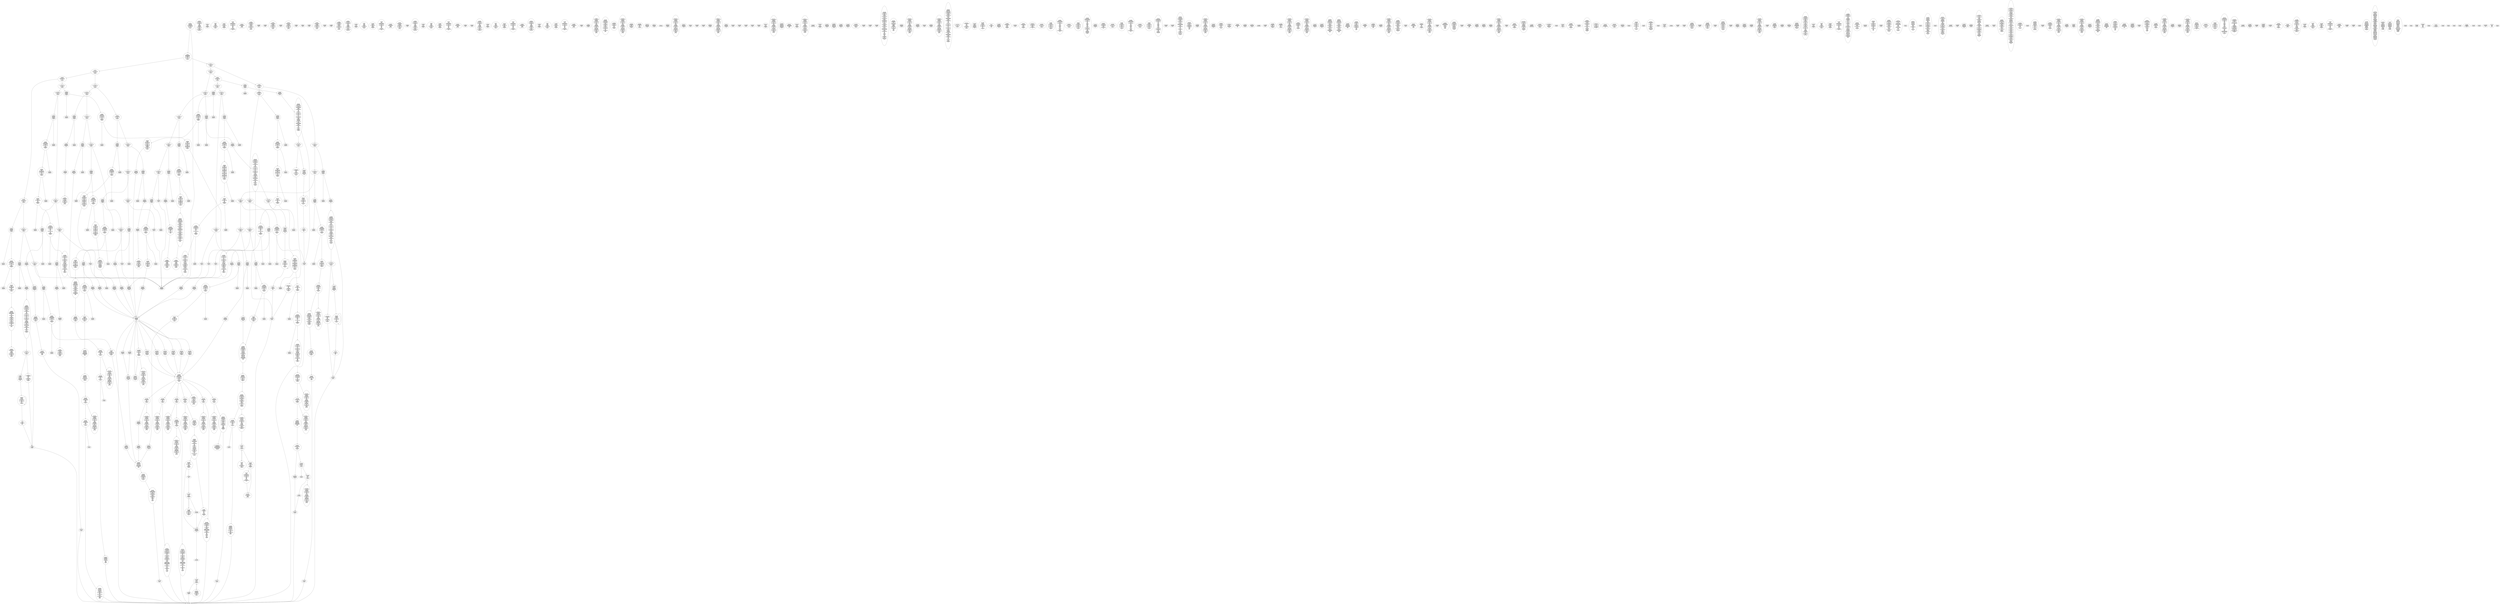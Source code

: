 /* Generated by GvGen v.1.0 (https://www.github.com/stricaud/gvgen) */

digraph G {
compound=true;
   node1 [label="[anywhere]"];
   node2 [label="# 0x0
PUSHX Data
PUSHX Data
MSTORE
PUSHX LogicData
CALLDATASIZE
LT
PUSHX Data
JUMPI
"];
   node3 [label="# 0xd
PUSHX Data
CALLDATALOAD
PUSHX BitData
SHR
PUSHX LogicData
GT
PUSHX Data
JUMPI
"];
   node4 [label="# 0x1e
PUSHX LogicData
GT
PUSHX Data
JUMPI
"];
   node5 [label="# 0x29
PUSHX LogicData
GT
PUSHX Data
JUMPI
"];
   node6 [label="# 0x34
PUSHX LogicData
EQ
PUSHX Data
JUMPI
"];
   node7 [label="# 0x3f
PUSHX LogicData
EQ
PUSHX Data
JUMPI
"];
   node8 [label="# 0x4a
PUSHX LogicData
EQ
PUSHX Data
JUMPI
"];
   node9 [label="# 0x55
PUSHX LogicData
EQ
PUSHX Data
JUMPI
"];
   node10 [label="# 0x60
PUSHX Data
JUMP
"];
   node11 [label="# 0x64
JUMPDEST
PUSHX LogicData
EQ
PUSHX Data
JUMPI
"];
   node12 [label="# 0x70
PUSHX LogicData
EQ
PUSHX Data
JUMPI
"];
   node13 [label="# 0x7b
PUSHX LogicData
EQ
PUSHX Data
JUMPI
"];
   node14 [label="# 0x86
PUSHX LogicData
EQ
PUSHX Data
JUMPI
"];
   node15 [label="# 0x91
PUSHX Data
JUMP
"];
   node16 [label="# 0x95
JUMPDEST
PUSHX LogicData
GT
PUSHX Data
JUMPI
"];
   node17 [label="# 0xa1
PUSHX LogicData
EQ
PUSHX Data
JUMPI
"];
   node18 [label="# 0xac
PUSHX LogicData
EQ
PUSHX Data
JUMPI
"];
   node19 [label="# 0xb7
PUSHX LogicData
EQ
PUSHX Data
JUMPI
"];
   node20 [label="# 0xc2
PUSHX LogicData
EQ
PUSHX Data
JUMPI
"];
   node21 [label="# 0xcd
PUSHX Data
JUMP
"];
   node22 [label="# 0xd1
JUMPDEST
PUSHX LogicData
EQ
PUSHX Data
JUMPI
"];
   node23 [label="# 0xdd
PUSHX LogicData
EQ
PUSHX Data
JUMPI
"];
   node24 [label="# 0xe8
PUSHX LogicData
EQ
PUSHX Data
JUMPI
"];
   node25 [label="# 0xf3
PUSHX Data
JUMP
"];
   node26 [label="# 0xf7
JUMPDEST
PUSHX LogicData
GT
PUSHX Data
JUMPI
"];
   node27 [label="# 0x103
PUSHX LogicData
GT
PUSHX Data
JUMPI
"];
   node28 [label="# 0x10e
PUSHX LogicData
EQ
PUSHX Data
JUMPI
"];
   node29 [label="# 0x119
PUSHX LogicData
EQ
PUSHX Data
JUMPI
"];
   node30 [label="# 0x124
PUSHX LogicData
EQ
PUSHX Data
JUMPI
"];
   node31 [label="# 0x12f
PUSHX LogicData
EQ
PUSHX Data
JUMPI
"];
   node32 [label="# 0x13a
PUSHX Data
JUMP
"];
   node33 [label="# 0x13e
JUMPDEST
PUSHX LogicData
EQ
PUSHX Data
JUMPI
"];
   node34 [label="# 0x14a
PUSHX LogicData
EQ
PUSHX Data
JUMPI
"];
   node35 [label="# 0x155
PUSHX LogicData
EQ
PUSHX Data
JUMPI
"];
   node36 [label="# 0x160
PUSHX LogicData
EQ
PUSHX Data
JUMPI
"];
   node37 [label="# 0x16b
PUSHX Data
JUMP
"];
   node38 [label="# 0x16f
JUMPDEST
PUSHX LogicData
GT
PUSHX Data
JUMPI
"];
   node39 [label="# 0x17b
PUSHX LogicData
EQ
PUSHX Data
JUMPI
"];
   node40 [label="# 0x186
PUSHX LogicData
EQ
PUSHX Data
JUMPI
"];
   node41 [label="# 0x191
PUSHX LogicData
EQ
PUSHX Data
JUMPI
"];
   node42 [label="# 0x19c
PUSHX LogicData
EQ
PUSHX Data
JUMPI
"];
   node43 [label="# 0x1a7
PUSHX Data
JUMP
"];
   node44 [label="# 0x1ab
JUMPDEST
PUSHX LogicData
EQ
PUSHX Data
JUMPI
"];
   node45 [label="# 0x1b7
PUSHX LogicData
EQ
PUSHX Data
JUMPI
"];
   node46 [label="# 0x1c2
PUSHX LogicData
EQ
PUSHX Data
JUMPI
"];
   node47 [label="# 0x1cd
JUMPDEST
PUSHX Data
REVERT
"];
   node48 [label="# 0x1d2
JUMPDEST
CALLVALUE
ISZERO
PUSHX Data
JUMPI
"];
   node49 [label="# 0x1da
PUSHX Data
REVERT
"];
   node50 [label="# 0x1de
JUMPDEST
PUSHX Data
PUSHX ArithData
CALLDATASIZE
SUB
PUSHX LogicData
LT
ISZERO
PUSHX Data
JUMPI
"];
   node51 [label="# 0x1f1
PUSHX Data
REVERT
"];
   node52 [label="# 0x1f5
JUMPDEST
ADD
CALLDATALOAD
PUSHX BitData
NOT
AND
PUSHX ArithData
ADD
PUSHX Data
JUMP
"];
   node53 [label="# 0x22a
JUMPDEST
PUSHX MemData
MLOAD
ISZERO
ISZERO
MSTORE
PUSHX ArithData
ADD
PUSHX MemData
MLOAD
SUB
RETURN
"];
   node54 [label="# 0x242
JUMPDEST
CALLVALUE
ISZERO
PUSHX Data
JUMPI
"];
   node55 [label="# 0x24a
PUSHX Data
REVERT
"];
   node56 [label="# 0x24e
JUMPDEST
PUSHX Data
PUSHX Data
JUMP
"];
   node57 [label="# 0x257
JUMPDEST
PUSHX MemData
MLOAD
PUSHX ArithData
ADD
SUB
MSTORE
MLOAD
MSTORE
PUSHX ArithData
ADD
MLOAD
PUSHX ArithData
ADD
PUSHX Data
"];
   node58 [label="# 0x27c
JUMPDEST
LT
ISZERO
PUSHX Data
JUMPI
"];
   node59 [label="# 0x285
ADD
MLOAD
ADD
MSTORE
PUSHX ArithData
ADD
PUSHX Data
JUMP
"];
   node60 [label="# 0x297
JUMPDEST
ADD
PUSHX BitData
AND
ISZERO
PUSHX Data
JUMPI
"];
   node61 [label="# 0x2ab
SUB
MLOAD
PUSHX ArithData
PUSHX ArithData
SUB
PUSHX ArithData
EXP
SUB
NOT
AND
MSTORE
PUSHX ArithData
ADD
"];
   node62 [label="# 0x2c4
JUMPDEST
PUSHX MemData
MLOAD
SUB
RETURN
"];
   node63 [label="# 0x2d2
JUMPDEST
CALLVALUE
ISZERO
PUSHX Data
JUMPI
"];
   node64 [label="# 0x2da
PUSHX Data
REVERT
"];
   node65 [label="# 0x2de
JUMPDEST
PUSHX Data
PUSHX ArithData
CALLDATASIZE
SUB
PUSHX LogicData
LT
ISZERO
PUSHX Data
JUMPI
"];
   node66 [label="# 0x2f1
PUSHX Data
REVERT
"];
   node67 [label="# 0x2f5
JUMPDEST
ADD
CALLDATALOAD
PUSHX ArithData
ADD
PUSHX Data
JUMP
"];
   node68 [label="# 0x30b
JUMPDEST
PUSHX MemData
MLOAD
PUSHX BitData
AND
MSTORE
PUSHX ArithData
ADD
PUSHX MemData
MLOAD
SUB
RETURN
"];
   node69 [label="# 0x337
JUMPDEST
CALLVALUE
ISZERO
PUSHX Data
JUMPI
"];
   node70 [label="# 0x33f
PUSHX Data
REVERT
"];
   node71 [label="# 0x343
JUMPDEST
PUSHX Data
PUSHX ArithData
CALLDATASIZE
SUB
PUSHX LogicData
LT
ISZERO
PUSHX Data
JUMPI
"];
   node72 [label="# 0x356
PUSHX Data
REVERT
"];
   node73 [label="# 0x35a
JUMPDEST
ADD
CALLDATALOAD
PUSHX BitData
AND
PUSHX ArithData
ADD
CALLDATALOAD
PUSHX ArithData
ADD
PUSHX Data
JUMP
"];
   node74 [label="# 0x390
JUMPDEST
STOP
"];
   node75 [label="# 0x392
JUMPDEST
CALLVALUE
ISZERO
PUSHX Data
JUMPI
"];
   node76 [label="# 0x39a
PUSHX Data
REVERT
"];
   node77 [label="# 0x39e
JUMPDEST
PUSHX Data
PUSHX ArithData
CALLDATASIZE
SUB
PUSHX LogicData
LT
ISZERO
PUSHX Data
JUMPI
"];
   node78 [label="# 0x3b1
PUSHX Data
REVERT
"];
   node79 [label="# 0x3b5
JUMPDEST
ADD
CALLDATALOAD
PUSHX ArithData
ADD
PUSHX LogicData
GT
ISZERO
PUSHX Data
JUMPI
"];
   node80 [label="# 0x3ce
PUSHX Data
REVERT
"];
   node81 [label="# 0x3d2
JUMPDEST
ADD
PUSHX ArithData
ADD
GT
ISZERO
PUSHX Data
JUMPI
"];
   node82 [label="# 0x3e0
PUSHX Data
REVERT
"];
   node83 [label="# 0x3e4
JUMPDEST
CALLDATALOAD
PUSHX ArithData
ADD
PUSHX ArithData
MUL
ADD
GT
PUSHX LogicData
GT
OR
ISZERO
PUSHX Data
JUMPI
"];
   node84 [label="# 0x402
PUSHX Data
REVERT
"];
   node85 [label="# 0x406
JUMPDEST
PUSHX ArithData
ADD
PUSHX ArithData
DIV
MUL
PUSHX ArithData
ADD
PUSHX MemData
MLOAD
ADD
PUSHX Data
MSTORE
MSTORE
PUSHX ArithData
ADD
CALLDATACOPY
PUSHX Data
ADD
MSTORE
PUSHX BitData
NOT
PUSHX ArithData
ADD
AND
ADD
PUSHX Data
JUMP
"];
   node86 [label="# 0x458
JUMPDEST
STOP
"];
   node87 [label="# 0x45a
JUMPDEST
CALLVALUE
ISZERO
PUSHX Data
JUMPI
"];
   node88 [label="# 0x462
PUSHX Data
REVERT
"];
   node89 [label="# 0x466
JUMPDEST
PUSHX Data
PUSHX Data
JUMP
"];
   node90 [label="# 0x46f
JUMPDEST
PUSHX MemData
MLOAD
MSTORE
PUSHX ArithData
ADD
PUSHX MemData
MLOAD
SUB
RETURN
"];
   node91 [label="# 0x485
JUMPDEST
CALLVALUE
ISZERO
PUSHX Data
JUMPI
"];
   node92 [label="# 0x48d
PUSHX Data
REVERT
"];
   node93 [label="# 0x491
JUMPDEST
PUSHX Data
PUSHX Data
JUMP
"];
   node94 [label="# 0x49a
JUMPDEST
PUSHX MemData
MLOAD
MSTORE
PUSHX ArithData
ADD
PUSHX MemData
MLOAD
SUB
RETURN
"];
   node95 [label="# 0x4b0
JUMPDEST
CALLVALUE
ISZERO
PUSHX Data
JUMPI
"];
   node96 [label="# 0x4b8
PUSHX Data
REVERT
"];
   node97 [label="# 0x4bc
JUMPDEST
PUSHX Data
PUSHX ArithData
CALLDATASIZE
SUB
PUSHX LogicData
LT
ISZERO
PUSHX Data
JUMPI
"];
   node98 [label="# 0x4cf
PUSHX Data
REVERT
"];
   node99 [label="# 0x4d3
JUMPDEST
ADD
CALLDATALOAD
PUSHX BitData
AND
PUSHX ArithData
ADD
CALLDATALOAD
PUSHX BitData
AND
PUSHX ArithData
ADD
CALLDATALOAD
PUSHX ArithData
ADD
PUSHX Data
JUMP
"];
   node100 [label="# 0x529
JUMPDEST
STOP
"];
   node101 [label="# 0x52b
JUMPDEST
CALLVALUE
ISZERO
PUSHX Data
JUMPI
"];
   node102 [label="# 0x533
PUSHX Data
REVERT
"];
   node103 [label="# 0x537
JUMPDEST
PUSHX Data
PUSHX Data
JUMP
"];
   node104 [label="# 0x540
JUMPDEST
PUSHX MemData
MLOAD
MSTORE
PUSHX ArithData
ADD
PUSHX MemData
MLOAD
SUB
RETURN
"];
   node105 [label="# 0x556
JUMPDEST
CALLVALUE
ISZERO
PUSHX Data
JUMPI
"];
   node106 [label="# 0x55e
PUSHX Data
REVERT
"];
   node107 [label="# 0x562
JUMPDEST
PUSHX Data
PUSHX ArithData
CALLDATASIZE
SUB
PUSHX LogicData
LT
ISZERO
PUSHX Data
JUMPI
"];
   node108 [label="# 0x575
PUSHX Data
REVERT
"];
   node109 [label="# 0x579
JUMPDEST
ADD
CALLDATALOAD
PUSHX BitData
AND
PUSHX ArithData
ADD
CALLDATALOAD
PUSHX ArithData
ADD
PUSHX Data
JUMP
"];
   node110 [label="# 0x5af
JUMPDEST
PUSHX MemData
MLOAD
MSTORE
PUSHX ArithData
ADD
PUSHX MemData
MLOAD
SUB
RETURN
"];
   node111 [label="# 0x5c5
JUMPDEST
CALLVALUE
ISZERO
PUSHX Data
JUMPI
"];
   node112 [label="# 0x5cd
PUSHX Data
REVERT
"];
   node113 [label="# 0x5d1
JUMPDEST
PUSHX Data
PUSHX Data
JUMP
"];
   node114 [label="# 0x5da
JUMPDEST
STOP
"];
   node115 [label="# 0x5dc
JUMPDEST
CALLVALUE
ISZERO
PUSHX Data
JUMPI
"];
   node116 [label="# 0x5e4
PUSHX Data
REVERT
"];
   node117 [label="# 0x5e8
JUMPDEST
PUSHX Data
PUSHX Data
JUMP
"];
   node118 [label="# 0x5f1
JUMPDEST
PUSHX MemData
MLOAD
MSTORE
PUSHX ArithData
ADD
PUSHX MemData
MLOAD
SUB
RETURN
"];
   node119 [label="# 0x607
JUMPDEST
CALLVALUE
ISZERO
PUSHX Data
JUMPI
"];
   node120 [label="# 0x60f
PUSHX Data
REVERT
"];
   node121 [label="# 0x613
JUMPDEST
PUSHX Data
PUSHX Data
JUMP
"];
   node122 [label="# 0x61c
JUMPDEST
STOP
"];
   node123 [label="# 0x61e
JUMPDEST
CALLVALUE
ISZERO
PUSHX Data
JUMPI
"];
   node124 [label="# 0x626
PUSHX Data
REVERT
"];
   node125 [label="# 0x62a
JUMPDEST
PUSHX Data
PUSHX ArithData
CALLDATASIZE
SUB
PUSHX LogicData
LT
ISZERO
PUSHX Data
JUMPI
"];
   node126 [label="# 0x63d
PUSHX Data
REVERT
"];
   node127 [label="# 0x641
JUMPDEST
ADD
CALLDATALOAD
PUSHX BitData
AND
PUSHX ArithData
ADD
CALLDATALOAD
PUSHX BitData
AND
PUSHX ArithData
ADD
CALLDATALOAD
PUSHX ArithData
ADD
PUSHX Data
JUMP
"];
   node128 [label="# 0x697
JUMPDEST
STOP
"];
   node129 [label="# 0x699
JUMPDEST
CALLVALUE
ISZERO
PUSHX Data
JUMPI
"];
   node130 [label="# 0x6a1
PUSHX Data
REVERT
"];
   node131 [label="# 0x6a5
JUMPDEST
PUSHX Data
PUSHX ArithData
CALLDATASIZE
SUB
PUSHX LogicData
LT
ISZERO
PUSHX Data
JUMPI
"];
   node132 [label="# 0x6b8
PUSHX Data
REVERT
"];
   node133 [label="# 0x6bc
JUMPDEST
ADD
CALLDATALOAD
PUSHX ArithData
ADD
PUSHX Data
JUMP
"];
   node134 [label="# 0x6d2
JUMPDEST
PUSHX MemData
MLOAD
MSTORE
PUSHX ArithData
ADD
PUSHX MemData
MLOAD
SUB
RETURN
"];
   node135 [label="# 0x6e8
JUMPDEST
CALLVALUE
ISZERO
PUSHX Data
JUMPI
"];
   node136 [label="# 0x6f0
PUSHX Data
REVERT
"];
   node137 [label="# 0x6f4
JUMPDEST
PUSHX Data
PUSHX ArithData
CALLDATASIZE
SUB
PUSHX LogicData
LT
ISZERO
PUSHX Data
JUMPI
"];
   node138 [label="# 0x707
PUSHX Data
REVERT
"];
   node139 [label="# 0x70b
JUMPDEST
ADD
CALLDATALOAD
PUSHX ArithData
ADD
CALLDATALOAD
PUSHX ArithData
ADD
PUSHX LogicData
GT
ISZERO
PUSHX Data
JUMPI
"];
   node140 [label="# 0x72e
PUSHX Data
REVERT
"];
   node141 [label="# 0x732
JUMPDEST
ADD
PUSHX ArithData
ADD
GT
ISZERO
PUSHX Data
JUMPI
"];
   node142 [label="# 0x740
PUSHX Data
REVERT
"];
   node143 [label="# 0x744
JUMPDEST
CALLDATALOAD
PUSHX ArithData
ADD
PUSHX ArithData
MUL
ADD
GT
PUSHX LogicData
GT
OR
ISZERO
PUSHX Data
JUMPI
"];
   node144 [label="# 0x762
PUSHX Data
REVERT
"];
   node145 [label="# 0x766
JUMPDEST
PUSHX ArithData
ADD
PUSHX ArithData
DIV
MUL
PUSHX ArithData
ADD
PUSHX MemData
MLOAD
ADD
PUSHX Data
MSTORE
MSTORE
PUSHX ArithData
ADD
CALLDATACOPY
PUSHX Data
ADD
MSTORE
PUSHX BitData
NOT
PUSHX ArithData
ADD
AND
ADD
PUSHX Data
JUMP
"];
   node146 [label="# 0x7b8
JUMPDEST
STOP
"];
   node147 [label="# 0x7ba
JUMPDEST
PUSHX Data
PUSHX ArithData
CALLDATASIZE
SUB
PUSHX LogicData
LT
ISZERO
PUSHX Data
JUMPI
"];
   node148 [label="# 0x7cc
PUSHX Data
REVERT
"];
   node149 [label="# 0x7d0
JUMPDEST
ADD
CALLDATALOAD
PUSHX BitData
AND
PUSHX ArithData
ADD
CALLDATALOAD
PUSHX ArithData
ADD
CALLDATALOAD
PUSHX ArithData
ADD
PUSHX LogicData
GT
ISZERO
PUSHX Data
JUMPI
"];
   node150 [label="# 0x813
PUSHX Data
REVERT
"];
   node151 [label="# 0x817
JUMPDEST
ADD
PUSHX ArithData
ADD
GT
ISZERO
PUSHX Data
JUMPI
"];
   node152 [label="# 0x825
PUSHX Data
REVERT
"];
   node153 [label="# 0x829
JUMPDEST
CALLDATALOAD
PUSHX ArithData
ADD
PUSHX ArithData
MUL
ADD
GT
PUSHX LogicData
GT
OR
ISZERO
PUSHX Data
JUMPI
"];
   node154 [label="# 0x847
PUSHX Data
REVERT
"];
   node155 [label="# 0x84b
JUMPDEST
PUSHX ArithData
ADD
PUSHX ArithData
DIV
MUL
PUSHX ArithData
ADD
PUSHX MemData
MLOAD
ADD
PUSHX Data
MSTORE
MSTORE
PUSHX ArithData
ADD
CALLDATACOPY
PUSHX Data
ADD
MSTORE
PUSHX BitData
NOT
PUSHX ArithData
ADD
AND
ADD
PUSHX Data
JUMP
"];
   node156 [label="# 0x89d
JUMPDEST
STOP
"];
   node157 [label="# 0x89f
JUMPDEST
CALLVALUE
ISZERO
PUSHX Data
JUMPI
"];
   node158 [label="# 0x8a7
PUSHX Data
REVERT
"];
   node159 [label="# 0x8ab
JUMPDEST
PUSHX Data
PUSHX ArithData
CALLDATASIZE
SUB
PUSHX LogicData
LT
ISZERO
PUSHX Data
JUMPI
"];
   node160 [label="# 0x8be
PUSHX Data
REVERT
"];
   node161 [label="# 0x8c2
JUMPDEST
ADD
CALLDATALOAD
PUSHX ArithData
ADD
PUSHX Data
JUMP
"];
   node162 [label="# 0x8d8
JUMPDEST
PUSHX MemData
MLOAD
PUSHX BitData
AND
MSTORE
PUSHX ArithData
ADD
PUSHX MemData
MLOAD
SUB
RETURN
"];
   node163 [label="# 0x904
JUMPDEST
CALLVALUE
ISZERO
PUSHX Data
JUMPI
"];
   node164 [label="# 0x90c
PUSHX Data
REVERT
"];
   node165 [label="# 0x910
JUMPDEST
PUSHX Data
PUSHX Data
JUMP
"];
   node166 [label="# 0x919
JUMPDEST
PUSHX MemData
MLOAD
PUSHX ArithData
ADD
SUB
MSTORE
MLOAD
MSTORE
PUSHX ArithData
ADD
MLOAD
PUSHX ArithData
ADD
PUSHX Data
"];
   node167 [label="# 0x93e
JUMPDEST
LT
ISZERO
PUSHX Data
JUMPI
"];
   node168 [label="# 0x947
ADD
MLOAD
ADD
MSTORE
PUSHX ArithData
ADD
PUSHX Data
JUMP
"];
   node169 [label="# 0x959
JUMPDEST
ADD
PUSHX BitData
AND
ISZERO
PUSHX Data
JUMPI
"];
   node170 [label="# 0x96d
SUB
MLOAD
PUSHX ArithData
PUSHX ArithData
SUB
PUSHX ArithData
EXP
SUB
NOT
AND
MSTORE
PUSHX ArithData
ADD
"];
   node171 [label="# 0x986
JUMPDEST
PUSHX MemData
MLOAD
SUB
RETURN
"];
   node172 [label="# 0x994
JUMPDEST
CALLVALUE
ISZERO
PUSHX Data
JUMPI
"];
   node173 [label="# 0x99c
PUSHX Data
REVERT
"];
   node174 [label="# 0x9a0
JUMPDEST
PUSHX Data
PUSHX ArithData
CALLDATASIZE
SUB
PUSHX LogicData
LT
ISZERO
PUSHX Data
JUMPI
"];
   node175 [label="# 0x9b3
PUSHX Data
REVERT
"];
   node176 [label="# 0x9b7
JUMPDEST
ADD
CALLDATALOAD
PUSHX BitData
AND
PUSHX ArithData
ADD
PUSHX Data
JUMP
"];
   node177 [label="# 0x9e3
JUMPDEST
PUSHX MemData
MLOAD
MSTORE
PUSHX ArithData
ADD
PUSHX MemData
MLOAD
SUB
RETURN
"];
   node178 [label="# 0x9f9
JUMPDEST
CALLVALUE
ISZERO
PUSHX Data
JUMPI
"];
   node179 [label="# 0xa01
PUSHX Data
REVERT
"];
   node180 [label="# 0xa05
JUMPDEST
PUSHX Data
PUSHX Data
JUMP
"];
   node181 [label="# 0xa0e
JUMPDEST
STOP
"];
   node182 [label="# 0xa10
JUMPDEST
CALLVALUE
ISZERO
PUSHX Data
JUMPI
"];
   node183 [label="# 0xa18
PUSHX Data
REVERT
"];
   node184 [label="# 0xa1c
JUMPDEST
PUSHX Data
PUSHX Data
JUMP
"];
   node185 [label="# 0xa25
JUMPDEST
PUSHX MemData
MLOAD
PUSHX BitData
AND
MSTORE
PUSHX ArithData
ADD
PUSHX MemData
MLOAD
SUB
RETURN
"];
   node186 [label="# 0xa51
JUMPDEST
CALLVALUE
ISZERO
PUSHX Data
JUMPI
"];
   node187 [label="# 0xa59
PUSHX Data
REVERT
"];
   node188 [label="# 0xa5d
JUMPDEST
PUSHX Data
PUSHX Data
JUMP
"];
   node189 [label="# 0xa66
JUMPDEST
PUSHX MemData
MLOAD
PUSHX ArithData
ADD
SUB
MSTORE
MLOAD
MSTORE
PUSHX ArithData
ADD
MLOAD
PUSHX ArithData
ADD
PUSHX Data
"];
   node190 [label="# 0xa8b
JUMPDEST
LT
ISZERO
PUSHX Data
JUMPI
"];
   node191 [label="# 0xa94
ADD
MLOAD
ADD
MSTORE
PUSHX ArithData
ADD
PUSHX Data
JUMP
"];
   node192 [label="# 0xaa6
JUMPDEST
ADD
PUSHX BitData
AND
ISZERO
PUSHX Data
JUMPI
"];
   node193 [label="# 0xaba
SUB
MLOAD
PUSHX ArithData
PUSHX ArithData
SUB
PUSHX ArithData
EXP
SUB
NOT
AND
MSTORE
PUSHX ArithData
ADD
"];
   node194 [label="# 0xad3
JUMPDEST
PUSHX MemData
MLOAD
SUB
RETURN
"];
   node195 [label="# 0xae1
JUMPDEST
CALLVALUE
ISZERO
PUSHX Data
JUMPI
"];
   node196 [label="# 0xae9
PUSHX Data
REVERT
"];
   node197 [label="# 0xaed
JUMPDEST
PUSHX Data
PUSHX ArithData
CALLDATASIZE
SUB
PUSHX LogicData
LT
ISZERO
PUSHX Data
JUMPI
"];
   node198 [label="# 0xb00
PUSHX Data
REVERT
"];
   node199 [label="# 0xb04
JUMPDEST
ADD
CALLDATALOAD
PUSHX BitData
AND
PUSHX ArithData
ADD
CALLDATALOAD
ISZERO
ISZERO
PUSHX ArithData
ADD
PUSHX Data
JUMP
"];
   node200 [label="# 0xb3c
JUMPDEST
STOP
"];
   node201 [label="# 0xb3e
JUMPDEST
CALLVALUE
ISZERO
PUSHX Data
JUMPI
"];
   node202 [label="# 0xb46
PUSHX Data
REVERT
"];
   node203 [label="# 0xb4a
JUMPDEST
PUSHX Data
PUSHX ArithData
CALLDATASIZE
SUB
PUSHX LogicData
LT
ISZERO
PUSHX Data
JUMPI
"];
   node204 [label="# 0xb5d
PUSHX Data
REVERT
"];
   node205 [label="# 0xb61
JUMPDEST
ADD
CALLDATALOAD
PUSHX BitData
AND
PUSHX ArithData
ADD
CALLDATALOAD
PUSHX BitData
AND
PUSHX ArithData
ADD
CALLDATALOAD
PUSHX ArithData
ADD
CALLDATALOAD
PUSHX ArithData
ADD
PUSHX LogicData
GT
ISZERO
PUSHX Data
JUMPI
"];
   node206 [label="# 0xbc4
PUSHX Data
REVERT
"];
   node207 [label="# 0xbc8
JUMPDEST
ADD
PUSHX ArithData
ADD
GT
ISZERO
PUSHX Data
JUMPI
"];
   node208 [label="# 0xbd6
PUSHX Data
REVERT
"];
   node209 [label="# 0xbda
JUMPDEST
CALLDATALOAD
PUSHX ArithData
ADD
PUSHX ArithData
MUL
ADD
GT
PUSHX LogicData
GT
OR
ISZERO
PUSHX Data
JUMPI
"];
   node210 [label="# 0xbf8
PUSHX Data
REVERT
"];
   node211 [label="# 0xbfc
JUMPDEST
PUSHX ArithData
ADD
PUSHX ArithData
DIV
MUL
PUSHX ArithData
ADD
PUSHX MemData
MLOAD
ADD
PUSHX Data
MSTORE
MSTORE
PUSHX ArithData
ADD
CALLDATACOPY
PUSHX Data
ADD
MSTORE
PUSHX BitData
NOT
PUSHX ArithData
ADD
AND
ADD
PUSHX Data
JUMP
"];
   node212 [label="# 0xc4e
JUMPDEST
STOP
"];
   node213 [label="# 0xc50
JUMPDEST
CALLVALUE
ISZERO
PUSHX Data
JUMPI
"];
   node214 [label="# 0xc58
PUSHX Data
REVERT
"];
   node215 [label="# 0xc5c
JUMPDEST
PUSHX Data
PUSHX ArithData
CALLDATASIZE
SUB
PUSHX LogicData
LT
ISZERO
PUSHX Data
JUMPI
"];
   node216 [label="# 0xc6f
PUSHX Data
REVERT
"];
   node217 [label="# 0xc73
JUMPDEST
ADD
CALLDATALOAD
PUSHX ArithData
ADD
PUSHX Data
JUMP
"];
   node218 [label="# 0xc89
JUMPDEST
PUSHX MemData
MLOAD
PUSHX ArithData
ADD
SUB
MSTORE
MLOAD
MSTORE
PUSHX ArithData
ADD
MLOAD
PUSHX ArithData
ADD
PUSHX Data
"];
   node219 [label="# 0xcae
JUMPDEST
LT
ISZERO
PUSHX Data
JUMPI
"];
   node220 [label="# 0xcb7
ADD
MLOAD
ADD
MSTORE
PUSHX ArithData
ADD
PUSHX Data
JUMP
"];
   node221 [label="# 0xcc9
JUMPDEST
ADD
PUSHX BitData
AND
ISZERO
PUSHX Data
JUMPI
"];
   node222 [label="# 0xcdd
SUB
MLOAD
PUSHX ArithData
PUSHX ArithData
SUB
PUSHX ArithData
EXP
SUB
NOT
AND
MSTORE
PUSHX ArithData
ADD
"];
   node223 [label="# 0xcf6
JUMPDEST
PUSHX MemData
MLOAD
SUB
RETURN
"];
   node224 [label="# 0xd04
JUMPDEST
CALLVALUE
ISZERO
PUSHX Data
JUMPI
"];
   node225 [label="# 0xd0c
PUSHX Data
REVERT
"];
   node226 [label="# 0xd10
JUMPDEST
PUSHX Data
PUSHX Data
JUMP
"];
   node227 [label="# 0xd19
JUMPDEST
PUSHX MemData
MLOAD
PUSHX ArithData
ADD
SUB
MSTORE
MLOAD
MSTORE
PUSHX ArithData
ADD
MLOAD
PUSHX ArithData
ADD
PUSHX Data
"];
   node228 [label="# 0xd3e
JUMPDEST
LT
ISZERO
PUSHX Data
JUMPI
"];
   node229 [label="# 0xd47
ADD
MLOAD
ADD
MSTORE
PUSHX ArithData
ADD
PUSHX Data
JUMP
"];
   node230 [label="# 0xd59
JUMPDEST
ADD
PUSHX BitData
AND
ISZERO
PUSHX Data
JUMPI
"];
   node231 [label="# 0xd6d
SUB
MLOAD
PUSHX ArithData
PUSHX ArithData
SUB
PUSHX ArithData
EXP
SUB
NOT
AND
MSTORE
PUSHX ArithData
ADD
"];
   node232 [label="# 0xd86
JUMPDEST
PUSHX MemData
MLOAD
SUB
RETURN
"];
   node233 [label="# 0xd94
JUMPDEST
CALLVALUE
ISZERO
PUSHX Data
JUMPI
"];
   node234 [label="# 0xd9c
PUSHX Data
REVERT
"];
   node235 [label="# 0xda0
JUMPDEST
PUSHX Data
PUSHX ArithData
CALLDATASIZE
SUB
PUSHX LogicData
LT
ISZERO
PUSHX Data
JUMPI
"];
   node236 [label="# 0xdb3
PUSHX Data
REVERT
"];
   node237 [label="# 0xdb7
JUMPDEST
ADD
CALLDATALOAD
PUSHX BitData
AND
PUSHX ArithData
ADD
CALLDATALOAD
PUSHX BitData
AND
PUSHX ArithData
ADD
PUSHX Data
JUMP
"];
   node238 [label="# 0xe03
JUMPDEST
PUSHX MemData
MLOAD
ISZERO
ISZERO
MSTORE
PUSHX ArithData
ADD
PUSHX MemData
MLOAD
SUB
RETURN
"];
   node239 [label="# 0xe1b
JUMPDEST
CALLVALUE
ISZERO
PUSHX Data
JUMPI
"];
   node240 [label="# 0xe23
PUSHX Data
REVERT
"];
   node241 [label="# 0xe27
JUMPDEST
PUSHX Data
PUSHX Data
JUMP
"];
   node242 [label="# 0xe30
JUMPDEST
PUSHX MemData
MLOAD
ISZERO
ISZERO
MSTORE
PUSHX ArithData
ADD
PUSHX MemData
MLOAD
SUB
RETURN
"];
   node243 [label="# 0xe48
JUMPDEST
CALLVALUE
ISZERO
PUSHX Data
JUMPI
"];
   node244 [label="# 0xe50
PUSHX Data
REVERT
"];
   node245 [label="# 0xe54
JUMPDEST
PUSHX Data
PUSHX ArithData
CALLDATASIZE
SUB
PUSHX LogicData
LT
ISZERO
PUSHX Data
JUMPI
"];
   node246 [label="# 0xe67
PUSHX Data
REVERT
"];
   node247 [label="# 0xe6b
JUMPDEST
ADD
CALLDATALOAD
PUSHX BitData
AND
PUSHX ArithData
ADD
PUSHX Data
JUMP
"];
   node248 [label="# 0xe97
JUMPDEST
STOP
"];
   node249 [label="# 0xe99
JUMPDEST
PUSHX Data
PUSHX ArithData
PUSHX BitData
NOT
AND
PUSHX BitData
NOT
AND
MSTORE
PUSHX ArithData
ADD
MSTORE
PUSHX ArithData
ADD
PUSHX Data
SHA3
PUSHX ArithData
SLOAD
PUSHX ArithData
EXP
DIV
PUSHX BitData
AND
JUMP
"];
   node250 [label="# 0xf00
JUMPDEST
PUSHX Data
PUSHX StorData
SLOAD
PUSHX ArithData
PUSHX BitData
AND
ISZERO
PUSHX ArithData
MUL
SUB
AND
PUSHX Data
DIV
PUSHX ArithData
ADD
PUSHX ArithData
DIV
MUL
PUSHX ArithData
ADD
PUSHX MemData
MLOAD
ADD
PUSHX Data
MSTORE
MSTORE
PUSHX ArithData
ADD
SLOAD
PUSHX ArithData
PUSHX BitData
AND
ISZERO
PUSHX ArithData
MUL
SUB
AND
PUSHX Data
DIV
ISZERO
PUSHX Data
JUMPI
"];
   node251 [label="# 0xf52
PUSHX LogicData
LT
PUSHX Data
JUMPI
"];
   node252 [label="# 0xf5a
PUSHX ArithData
SLOAD
DIV
MUL
MSTORE
PUSHX ArithData
ADD
PUSHX Data
JUMP
"];
   node253 [label="# 0xf6d
JUMPDEST
ADD
PUSHX Data
MSTORE
PUSHX Data
PUSHX Data
SHA3
"];
   node254 [label="# 0xf7b
JUMPDEST
SLOAD
MSTORE
PUSHX ArithData
ADD
PUSHX ArithData
ADD
GT
PUSHX Data
JUMPI
"];
   node255 [label="# 0xf8f
SUB
PUSHX BitData
AND
ADD
"];
   node256 [label="# 0xf98
JUMPDEST
JUMP
"];
   node257 [label="# 0xfa2
JUMPDEST
PUSHX Data
PUSHX Data
PUSHX Data
JUMP
"];
   node258 [label="# 0xfad
JUMPDEST
PUSHX Data
JUMPI
"];
   node259 [label="# 0xfb2
PUSHX MemData
MLOAD
PUSHX Data
MSTORE
PUSHX ArithData
ADD
PUSHX ArithData
ADD
SUB
MSTORE
PUSHX Data
MSTORE
PUSHX ArithData
ADD
PUSHX Data
PUSHX Data
CODECOPY
PUSHX ArithData
ADD
PUSHX MemData
MLOAD
SUB
REVERT
"];
   node260 [label="# 0x1002
JUMPDEST
PUSHX Data
PUSHX ArithData
MSTORE
PUSHX ArithData
ADD
MSTORE
PUSHX ArithData
ADD
PUSHX Data
SHA3
PUSHX ArithData
SLOAD
PUSHX ArithData
EXP
DIV
PUSHX BitData
AND
JUMP
"];
   node261 [label="# 0x103d
JUMPDEST
PUSHX Data
PUSHX Data
PUSHX Data
JUMP
"];
   node262 [label="# 0x1048
JUMPDEST
PUSHX BitData
AND
PUSHX BitData
AND
EQ
ISZERO
PUSHX Data
JUMPI
"];
   node263 [label="# 0x107f
PUSHX MemData
MLOAD
PUSHX Data
MSTORE
PUSHX ArithData
ADD
PUSHX ArithData
ADD
SUB
MSTORE
PUSHX Data
MSTORE
PUSHX ArithData
ADD
PUSHX Data
PUSHX Data
CODECOPY
PUSHX ArithData
ADD
PUSHX MemData
MLOAD
SUB
REVERT
"];
   node264 [label="# 0x10cf
JUMPDEST
PUSHX BitData
AND
PUSHX Data
PUSHX Data
JUMP
"];
   node265 [label="# 0x10ee
JUMPDEST
PUSHX BitData
AND
EQ
PUSHX Data
JUMPI
"];
   node266 [label="# 0x110b
PUSHX Data
PUSHX Data
PUSHX Data
JUMP
"];
   node267 [label="# 0x1117
JUMPDEST
PUSHX Data
JUMP
"];
   node268 [label="# 0x111c
JUMPDEST
"];
   node269 [label="# 0x111d
JUMPDEST
PUSHX Data
JUMPI
"];
   node270 [label="# 0x1122
PUSHX MemData
MLOAD
PUSHX Data
MSTORE
PUSHX ArithData
ADD
PUSHX ArithData
ADD
SUB
MSTORE
PUSHX Data
MSTORE
PUSHX ArithData
ADD
PUSHX Data
PUSHX Data
CODECOPY
PUSHX ArithData
ADD
PUSHX MemData
MLOAD
SUB
REVERT
"];
   node271 [label="# 0x1172
JUMPDEST
PUSHX Data
PUSHX Data
JUMP
"];
   node272 [label="# 0x117c
JUMPDEST
JUMP
"];
   node273 [label="# 0x1181
JUMPDEST
PUSHX Data
PUSHX Data
JUMP
"];
   node274 [label="# 0x1189
JUMPDEST
PUSHX BitData
AND
PUSHX Data
PUSHX Data
JUMP
"];
   node275 [label="# 0x11a7
JUMPDEST
PUSHX BitData
AND
EQ
PUSHX Data
JUMPI
"];
   node276 [label="# 0x11c3
PUSHX MemData
MLOAD
PUSHX Data
MSTORE
PUSHX ArithData
ADD
PUSHX ArithData
ADD
SUB
MSTORE
PUSHX Data
MSTORE
PUSHX ArithData
ADD
PUSHX Data
MSTORE
PUSHX ArithData
ADD
PUSHX MemData
MLOAD
SUB
REVERT
"];
   node277 [label="# 0x1230
JUMPDEST
PUSHX Data
MLOAD
PUSHX ArithData
ADD
PUSHX Data
PUSHX Data
JUMP
"];
   node278 [label="# 0x1246
JUMPDEST
JUMP
"];
   node279 [label="# 0x124a
JUMPDEST
PUSHX Data
PUSHX Data
PUSHX Data
PUSHX Data
JUMP
"];
   node280 [label="# 0x1256
JUMPDEST
JUMP
"];
   node281 [label="# 0x125b
JUMPDEST
PUSHX Data
JUMP
"];
   node282 [label="# 0x1261
JUMPDEST
PUSHX Data
PUSHX Data
PUSHX Data
JUMP
"];
   node283 [label="# 0x126c
JUMPDEST
PUSHX Data
JUMP
"];
   node284 [label="# 0x1272
JUMPDEST
PUSHX Data
JUMPI
"];
   node285 [label="# 0x1277
PUSHX MemData
MLOAD
PUSHX Data
MSTORE
PUSHX ArithData
ADD
PUSHX ArithData
ADD
SUB
MSTORE
PUSHX Data
MSTORE
PUSHX ArithData
ADD
PUSHX Data
PUSHX Data
CODECOPY
PUSHX ArithData
ADD
PUSHX MemData
MLOAD
SUB
REVERT
"];
   node286 [label="# 0x12c7
JUMPDEST
PUSHX Data
PUSHX Data
JUMP
"];
   node287 [label="# 0x12d2
JUMPDEST
JUMP
"];
   node288 [label="# 0x12d7
JUMPDEST
PUSHX Data
JUMP
"];
   node289 [label="# 0x12dc
JUMPDEST
PUSHX Data
PUSHX Data
PUSHX Data
PUSHX ArithData
PUSHX BitData
AND
PUSHX BitData
AND
MSTORE
PUSHX ArithData
ADD
MSTORE
PUSHX ArithData
ADD
PUSHX Data
SHA3
PUSHX BitData
PUSHX BitData
AND
JUMP
"];
   node290 [label="# 0x132f
JUMPDEST
JUMP
"];
   node291 [label="# 0x1337
JUMPDEST
PUSHX Data
PUSHX Data
JUMP
"];
   node292 [label="# 0x133f
JUMPDEST
PUSHX BitData
AND
PUSHX Data
PUSHX Data
JUMP
"];
   node293 [label="# 0x135d
JUMPDEST
PUSHX BitData
AND
EQ
PUSHX Data
JUMPI
"];
   node294 [label="# 0x1379
PUSHX MemData
MLOAD
PUSHX Data
MSTORE
PUSHX ArithData
ADD
PUSHX ArithData
ADD
SUB
MSTORE
PUSHX Data
MSTORE
PUSHX ArithData
ADD
PUSHX Data
MSTORE
PUSHX ArithData
ADD
PUSHX MemData
MLOAD
SUB
REVERT
"];
   node295 [label="# 0x13e6
JUMPDEST
PUSHX StorData
PUSHX ArithData
SLOAD
PUSHX ArithData
EXP
DIV
PUSHX BitData
AND
ISZERO
PUSHX StorData
PUSHX ArithData
PUSHX ArithData
EXP
SLOAD
PUSHX ArithData
MUL
NOT
AND
ISZERO
ISZERO
MUL
OR
SSTORE
JUMP
"];
   node296 [label="# 0x1412
JUMPDEST
PUSHX Data
JUMP
"];
   node297 [label="# 0x141d
JUMPDEST
PUSHX Data
PUSHX Data
JUMP
"];
   node298 [label="# 0x1425
JUMPDEST
PUSHX BitData
AND
PUSHX Data
PUSHX Data
JUMP
"];
   node299 [label="# 0x1443
JUMPDEST
PUSHX BitData
AND
EQ
PUSHX Data
JUMPI
"];
   node300 [label="# 0x145f
PUSHX MemData
MLOAD
PUSHX Data
MSTORE
PUSHX ArithData
ADD
PUSHX ArithData
ADD
SUB
MSTORE
PUSHX Data
MSTORE
PUSHX ArithData
ADD
PUSHX Data
MSTORE
PUSHX ArithData
ADD
PUSHX MemData
MLOAD
SUB
REVERT
"];
   node301 [label="# 0x14cc
JUMPDEST
PUSHX Data
SELFBALANCE
CALLER
PUSHX BitData
AND
PUSHX ArithData
ISZERO
MUL
PUSHX MemData
MLOAD
PUSHX Data
PUSHX MemData
MLOAD
SUB
CALL
ISZERO
ISZERO
PUSHX Data
JUMPI
"];
   node302 [label="# 0x150e
RETURNDATASIZE
PUSHX Data
RETURNDATACOPY
RETURNDATASIZE
PUSHX Data
REVERT
"];
   node303 [label="# 0x1517
JUMPDEST
JUMP
"];
   node304 [label="# 0x151b
JUMPDEST
PUSHX Data
PUSHX MemData
MLOAD
PUSHX ArithData
ADD
PUSHX Data
MSTORE
PUSHX Data
MSTORE
PUSHX Data
JUMP
"];
   node305 [label="# 0x1536
JUMPDEST
JUMP
"];
   node306 [label="# 0x153b
JUMPDEST
PUSHX Data
PUSHX Data
PUSHX Data
PUSHX BitData
PUSHX BitData
AND
JUMP
"];
   node307 [label="# 0x1552
JUMPDEST
JUMP
"];
   node308 [label="# 0x155e
JUMPDEST
PUSHX Data
PUSHX Data
JUMP
"];
   node309 [label="# 0x1566
JUMPDEST
PUSHX BitData
AND
PUSHX Data
PUSHX Data
JUMP
"];
   node310 [label="# 0x1584
JUMPDEST
PUSHX BitData
AND
EQ
PUSHX Data
JUMPI
"];
   node311 [label="# 0x15a0
PUSHX MemData
MLOAD
PUSHX Data
MSTORE
PUSHX ArithData
ADD
PUSHX ArithData
ADD
SUB
MSTORE
PUSHX Data
MSTORE
PUSHX ArithData
ADD
PUSHX Data
MSTORE
PUSHX ArithData
ADD
PUSHX MemData
MLOAD
SUB
REVERT
"];
   node312 [label="# 0x160d
JUMPDEST
PUSHX Data
PUSHX Data
JUMP
"];
   node313 [label="# 0x1617
JUMPDEST
JUMP
"];
   node314 [label="# 0x161b
JUMPDEST
PUSHX StorData
PUSHX ArithData
SLOAD
PUSHX ArithData
EXP
DIV
PUSHX BitData
AND
PUSHX Data
JUMPI
"];
   node315 [label="# 0x1630
PUSHX MemData
MLOAD
PUSHX Data
MSTORE
PUSHX ArithData
ADD
PUSHX ArithData
ADD
SUB
MSTORE
PUSHX Data
MSTORE
PUSHX ArithData
ADD
PUSHX Data
MSTORE
PUSHX ArithData
ADD
PUSHX MemData
MLOAD
SUB
REVERT
"];
   node316 [label="# 0x169d
JUMPDEST
PUSHX LogicData
GT
ISZERO
PUSHX Data
JUMPI
"];
   node317 [label="# 0x16a7
PUSHX MemData
MLOAD
PUSHX Data
MSTORE
PUSHX ArithData
ADD
PUSHX ArithData
ADD
SUB
MSTORE
PUSHX Data
MSTORE
PUSHX ArithData
ADD
PUSHX Data
PUSHX Data
CODECOPY
PUSHX ArithData
ADD
PUSHX MemData
MLOAD
SUB
REVERT
"];
   node318 [label="# 0x16f7
JUMPDEST
CALLVALUE
PUSHX Data
PUSHX Data
PUSHX BitData
PUSHX BitData
AND
JUMP
"];
   node319 [label="# 0x1712
JUMPDEST
GT
ISZERO
PUSHX Data
JUMPI
"];
   node320 [label="# 0x1719
PUSHX MemData
MLOAD
PUSHX Data
MSTORE
PUSHX ArithData
ADD
PUSHX ArithData
ADD
SUB
MSTORE
PUSHX Data
MSTORE
PUSHX ArithData
ADD
PUSHX Data
MSTORE
PUSHX ArithData
ADD
PUSHX MemData
MLOAD
SUB
REVERT
"];
   node321 [label="# 0x1786
JUMPDEST
PUSHX Data
PUSHX Data
PUSHX Data
PUSHX Data
PUSHX Data
JUMP
"];
   node322 [label="# 0x1797
JUMPDEST
PUSHX BitData
PUSHX BitData
AND
JUMP
"];
   node323 [label="# 0x17a5
JUMPDEST
GT
ISZERO
PUSHX Data
JUMPI
"];
   node324 [label="# 0x17ac
PUSHX MemData
MLOAD
PUSHX Data
MSTORE
PUSHX ArithData
ADD
PUSHX ArithData
ADD
SUB
MSTORE
PUSHX Data
MSTORE
PUSHX ArithData
ADD
PUSHX Data
MSTORE
PUSHX ArithData
ADD
PUSHX MemData
MLOAD
SUB
REVERT
"];
   node325 [label="# 0x1819
JUMPDEST
PUSHX Data
"];
   node326 [label="# 0x181c
JUMPDEST
LT
ISZERO
PUSHX Data
JUMPI
"];
   node327 [label="# 0x1825
PUSHX Data
PUSHX Data
PUSHX Data
JUMP
"];
   node328 [label="# 0x182e
JUMPDEST
PUSHX Data
PUSHX Data
PUSHX Data
PUSHX Data
JUMP
"];
   node329 [label="# 0x183a
JUMPDEST
PUSHX Data
PUSHX Data
JUMP
"];
   node330 [label="# 0x1846
JUMPDEST
PUSHX Data
PUSHX Data
JUMP
"];
   node331 [label="# 0x1850
JUMPDEST
PUSHX ArithData
ADD
PUSHX Data
JUMP
"];
   node332 [label="# 0x185e
JUMPDEST
JUMP
"];
   node333 [label="# 0x1864
JUMPDEST
PUSHX Data
PUSHX Data
PUSHX MemData
MLOAD
PUSHX ArithData
ADD
PUSHX Data
MSTORE
PUSHX Data
MSTORE
PUSHX ArithData
ADD
PUSHX Data
PUSHX Data
CODECOPY
PUSHX Data
PUSHX BitData
PUSHX BitData
AND
JUMP
"];
   node334 [label="# 0x1894
JUMPDEST
JUMP
"];
   node335 [label="# 0x189b
JUMPDEST
PUSHX Data
PUSHX StorData
SLOAD
PUSHX ArithData
PUSHX BitData
AND
ISZERO
PUSHX ArithData
MUL
SUB
AND
PUSHX Data
DIV
PUSHX ArithData
ADD
PUSHX ArithData
DIV
MUL
PUSHX ArithData
ADD
PUSHX MemData
MLOAD
ADD
PUSHX Data
MSTORE
MSTORE
PUSHX ArithData
ADD
SLOAD
PUSHX ArithData
PUSHX BitData
AND
ISZERO
PUSHX ArithData
MUL
SUB
AND
PUSHX Data
DIV
ISZERO
PUSHX Data
JUMPI
"];
   node336 [label="# 0x18ed
PUSHX LogicData
LT
PUSHX Data
JUMPI
"];
   node337 [label="# 0x18f5
PUSHX ArithData
SLOAD
DIV
MUL
MSTORE
PUSHX ArithData
ADD
PUSHX Data
JUMP
"];
   node338 [label="# 0x1908
JUMPDEST
ADD
PUSHX Data
MSTORE
PUSHX Data
PUSHX Data
SHA3
"];
   node339 [label="# 0x1916
JUMPDEST
SLOAD
MSTORE
PUSHX ArithData
ADD
PUSHX ArithData
ADD
GT
PUSHX Data
JUMPI
"];
   node340 [label="# 0x192a
SUB
PUSHX BitData
AND
ADD
"];
   node341 [label="# 0x1933
JUMPDEST
JUMP
"];
   node342 [label="# 0x193d
JUMPDEST
PUSHX BitData
PUSHX BitData
AND
PUSHX BitData
AND
EQ
ISZERO
PUSHX Data
JUMPI
"];
   node343 [label="# 0x1974
PUSHX MemData
MLOAD
PUSHX Data
MSTORE
PUSHX ArithData
ADD
PUSHX ArithData
ADD
SUB
MSTORE
PUSHX Data
MSTORE
PUSHX ArithData
ADD
PUSHX Data
PUSHX Data
CODECOPY
PUSHX ArithData
ADD
PUSHX MemData
MLOAD
SUB
REVERT
"];
   node344 [label="# 0x19c4
JUMPDEST
PUSHX Data
PUSHX Data
PUSHX ArithData
PUSHX BitData
AND
PUSHX BitData
AND
MSTORE
PUSHX ArithData
ADD
MSTORE
PUSHX ArithData
ADD
PUSHX Data
SHA3
PUSHX Data
JUMP
"];
   node345 [label="# 0x1a0b
JUMPDEST
JUMP
"];
   node346 [label="# 0x1a12
JUMPDEST
PUSHX Data
PUSHX Data
JUMP
"];
   node347 [label="# 0x1a1a
JUMPDEST
PUSHX BitData
AND
PUSHX Data
PUSHX Data
JUMP
"];
   node348 [label="# 0x1a38
JUMPDEST
PUSHX BitData
AND
EQ
PUSHX Data
JUMPI
"];
   node349 [label="# 0x1a54
PUSHX MemData
MLOAD
PUSHX Data
MSTORE
PUSHX ArithData
ADD
PUSHX ArithData
ADD
SUB
MSTORE
PUSHX Data
MSTORE
PUSHX ArithData
ADD
PUSHX Data
MSTORE
PUSHX ArithData
ADD
PUSHX MemData
MLOAD
SUB
REVERT
"];
   node350 [label="# 0x1ac1
JUMPDEST
PUSHX BitData
PUSHX BitData
AND
PUSHX StorData
PUSHX ArithData
SLOAD
PUSHX ArithData
EXP
DIV
PUSHX BitData
AND
PUSHX BitData
AND
PUSHX Data
PUSHX MemData
MLOAD
PUSHX MemData
MLOAD
SUB
LOGX
PUSHX BitData
PUSHX StorData
PUSHX ArithData
PUSHX ArithData
EXP
SLOAD
PUSHX ArithData
MUL
NOT
AND
PUSHX BitData
AND
MUL
OR
SSTORE
JUMP
"];
   node351 [label="# 0x1b82
JUMPDEST
PUSHX Data
PUSHX StorData
PUSHX ArithData
SLOAD
PUSHX ArithData
EXP
DIV
PUSHX BitData
AND
JUMP
"];
   node352 [label="# 0x1bac
JUMPDEST
PUSHX Data
PUSHX StorData
SLOAD
PUSHX ArithData
PUSHX BitData
AND
ISZERO
PUSHX ArithData
MUL
SUB
AND
PUSHX Data
DIV
PUSHX ArithData
ADD
PUSHX ArithData
DIV
MUL
PUSHX ArithData
ADD
PUSHX MemData
MLOAD
ADD
PUSHX Data
MSTORE
MSTORE
PUSHX ArithData
ADD
SLOAD
PUSHX ArithData
PUSHX BitData
AND
ISZERO
PUSHX ArithData
MUL
SUB
AND
PUSHX Data
DIV
ISZERO
PUSHX Data
JUMPI
"];
   node353 [label="# 0x1bfe
PUSHX LogicData
LT
PUSHX Data
JUMPI
"];
   node354 [label="# 0x1c06
PUSHX ArithData
SLOAD
DIV
MUL
MSTORE
PUSHX ArithData
ADD
PUSHX Data
JUMP
"];
   node355 [label="# 0x1c19
JUMPDEST
ADD
PUSHX Data
MSTORE
PUSHX Data
PUSHX Data
SHA3
"];
   node356 [label="# 0x1c27
JUMPDEST
SLOAD
MSTORE
PUSHX ArithData
ADD
PUSHX ArithData
ADD
GT
PUSHX Data
JUMPI
"];
   node357 [label="# 0x1c3b
SUB
PUSHX BitData
AND
ADD
"];
   node358 [label="# 0x1c44
JUMPDEST
JUMP
"];
   node359 [label="# 0x1c4e
JUMPDEST
PUSHX Data
PUSHX Data
JUMP
"];
   node360 [label="# 0x1c56
JUMPDEST
PUSHX BitData
AND
PUSHX BitData
AND
EQ
ISZERO
PUSHX Data
JUMPI
"];
   node361 [label="# 0x1c8a
PUSHX MemData
MLOAD
PUSHX Data
MSTORE
PUSHX ArithData
ADD
PUSHX ArithData
ADD
SUB
MSTORE
PUSHX Data
MSTORE
PUSHX ArithData
ADD
PUSHX Data
MSTORE
PUSHX ArithData
ADD
PUSHX MemData
MLOAD
SUB
REVERT
"];
   node362 [label="# 0x1cf7
JUMPDEST
PUSHX Data
PUSHX Data
PUSHX Data
PUSHX Data
JUMP
"];
   node363 [label="# 0x1d04
JUMPDEST
PUSHX BitData
AND
PUSHX BitData
AND
MSTORE
PUSHX ArithData
ADD
MSTORE
PUSHX ArithData
ADD
PUSHX Data
SHA3
PUSHX ArithData
PUSHX BitData
AND
PUSHX BitData
AND
MSTORE
PUSHX ArithData
ADD
MSTORE
PUSHX ArithData
ADD
PUSHX Data
SHA3
PUSHX ArithData
PUSHX ArithData
EXP
SLOAD
PUSHX ArithData
MUL
NOT
AND
ISZERO
ISZERO
MUL
OR
SSTORE
PUSHX BitData
AND
PUSHX Data
PUSHX Data
JUMP
"];
   node364 [label="# 0x1db1
JUMPDEST
PUSHX BitData
AND
PUSHX Data
PUSHX MemData
MLOAD
ISZERO
ISZERO
MSTORE
PUSHX ArithData
ADD
PUSHX MemData
MLOAD
SUB
LOGX
JUMP
"];
   node365 [label="# 0x1e04
JUMPDEST
PUSHX Data
PUSHX Data
PUSHX Data
JUMP
"];
   node366 [label="# 0x1e0f
JUMPDEST
PUSHX Data
JUMP
"];
   node367 [label="# 0x1e15
JUMPDEST
PUSHX Data
JUMPI
"];
   node368 [label="# 0x1e1a
PUSHX MemData
MLOAD
PUSHX Data
MSTORE
PUSHX ArithData
ADD
PUSHX ArithData
ADD
SUB
MSTORE
PUSHX Data
MSTORE
PUSHX ArithData
ADD
PUSHX Data
PUSHX Data
CODECOPY
PUSHX ArithData
ADD
PUSHX MemData
MLOAD
SUB
REVERT
"];
   node369 [label="# 0x1e6a
JUMPDEST
PUSHX Data
PUSHX Data
JUMP
"];
   node370 [label="# 0x1e76
JUMPDEST
JUMP
"];
   node371 [label="# 0x1e7c
JUMPDEST
PUSHX Data
PUSHX Data
PUSHX Data
JUMP
"];
   node372 [label="# 0x1e87
JUMPDEST
PUSHX Data
JUMPI
"];
   node373 [label="# 0x1e8c
PUSHX MemData
MLOAD
PUSHX Data
MSTORE
PUSHX ArithData
ADD
PUSHX ArithData
ADD
SUB
MSTORE
PUSHX Data
MSTORE
PUSHX ArithData
ADD
PUSHX Data
PUSHX Data
CODECOPY
PUSHX ArithData
ADD
PUSHX MemData
MLOAD
SUB
REVERT
"];
   node374 [label="# 0x1edc
JUMPDEST
PUSHX Data
PUSHX Data
PUSHX ArithData
MSTORE
PUSHX ArithData
ADD
MSTORE
PUSHX ArithData
ADD
PUSHX Data
SHA3
SLOAD
PUSHX ArithData
PUSHX BitData
AND
ISZERO
PUSHX ArithData
MUL
SUB
AND
PUSHX Data
DIV
PUSHX ArithData
ADD
PUSHX ArithData
DIV
MUL
PUSHX ArithData
ADD
PUSHX MemData
MLOAD
ADD
PUSHX Data
MSTORE
MSTORE
PUSHX ArithData
ADD
SLOAD
PUSHX ArithData
PUSHX BitData
AND
ISZERO
PUSHX ArithData
MUL
SUB
AND
PUSHX Data
DIV
ISZERO
PUSHX Data
JUMPI
"];
   node375 [label="# 0x1f3f
PUSHX LogicData
LT
PUSHX Data
JUMPI
"];
   node376 [label="# 0x1f47
PUSHX ArithData
SLOAD
DIV
MUL
MSTORE
PUSHX ArithData
ADD
PUSHX Data
JUMP
"];
   node377 [label="# 0x1f5a
JUMPDEST
ADD
PUSHX Data
MSTORE
PUSHX Data
PUSHX Data
SHA3
"];
   node378 [label="# 0x1f68
JUMPDEST
SLOAD
MSTORE
PUSHX ArithData
ADD
PUSHX ArithData
ADD
GT
PUSHX Data
JUMPI
"];
   node379 [label="# 0x1f7c
SUB
PUSHX BitData
AND
ADD
"];
   node380 [label="# 0x1f85
JUMPDEST
PUSHX Data
PUSHX Data
PUSHX Data
JUMP
"];
   node381 [label="# 0x1f96
JUMPDEST
PUSHX LogicData
MLOAD
EQ
ISZERO
PUSHX Data
JUMPI
"];
   node382 [label="# 0x1fa3
PUSHX Data
JUMP
"];
   node383 [label="# 0x1fac
JUMPDEST
PUSHX LogicData
MLOAD
GT
ISZERO
PUSHX Data
JUMPI
"];
   node384 [label="# 0x1fb7
PUSHX MemData
MLOAD
PUSHX ArithData
ADD
MLOAD
PUSHX ArithData
ADD
"];
   node385 [label="# 0x1fcb
JUMPDEST
PUSHX LogicData
LT
PUSHX Data
JUMPI
"];
   node386 [label="# 0x1fd4
MLOAD
MSTORE
PUSHX ArithData
ADD
PUSHX ArithData
ADD
PUSHX ArithData
SUB
PUSHX Data
JUMP
"];
   node387 [label="# 0x1fee
JUMPDEST
PUSHX ArithData
PUSHX ArithData
SUB
PUSHX ArithData
EXP
SUB
NOT
MLOAD
AND
MLOAD
AND
OR
MSTORE
ADD
MLOAD
PUSHX ArithData
ADD
"];
   node388 [label="# 0x201c
JUMPDEST
PUSHX LogicData
LT
PUSHX Data
JUMPI
"];
   node389 [label="# 0x2025
MLOAD
MSTORE
PUSHX ArithData
ADD
PUSHX ArithData
ADD
PUSHX ArithData
SUB
PUSHX Data
JUMP
"];
   node390 [label="# 0x203f
JUMPDEST
PUSHX ArithData
PUSHX ArithData
SUB
PUSHX ArithData
EXP
SUB
NOT
MLOAD
AND
MLOAD
AND
OR
MSTORE
ADD
PUSHX MemData
MLOAD
PUSHX ArithData
SUB
SUB
MSTORE
PUSHX Data
MSTORE
PUSHX Data
JUMP
"];
   node391 [label="# 0x207d
JUMPDEST
PUSHX Data
PUSHX Data
JUMP
"];
   node392 [label="# 0x2087
JUMPDEST
PUSHX MemData
MLOAD
PUSHX ArithData
ADD
MLOAD
PUSHX ArithData
ADD
"];
   node393 [label="# 0x209a
JUMPDEST
PUSHX LogicData
LT
PUSHX Data
JUMPI
"];
   node394 [label="# 0x20a3
MLOAD
MSTORE
PUSHX ArithData
ADD
PUSHX ArithData
ADD
PUSHX ArithData
SUB
PUSHX Data
JUMP
"];
   node395 [label="# 0x20bd
JUMPDEST
PUSHX ArithData
PUSHX ArithData
SUB
PUSHX ArithData
EXP
SUB
NOT
MLOAD
AND
MLOAD
AND
OR
MSTORE
ADD
MLOAD
PUSHX ArithData
ADD
"];
   node396 [label="# 0x20eb
JUMPDEST
PUSHX LogicData
LT
PUSHX Data
JUMPI
"];
   node397 [label="# 0x20f4
MLOAD
MSTORE
PUSHX ArithData
ADD
PUSHX ArithData
ADD
PUSHX ArithData
SUB
PUSHX Data
JUMP
"];
   node398 [label="# 0x210e
JUMPDEST
PUSHX ArithData
PUSHX ArithData
SUB
PUSHX ArithData
EXP
SUB
NOT
MLOAD
AND
MLOAD
AND
OR
MSTORE
ADD
PUSHX MemData
MLOAD
PUSHX ArithData
SUB
SUB
MSTORE
PUSHX Data
MSTORE
"];
   node399 [label="# 0x2148
JUMPDEST
JUMP
"];
   node400 [label="# 0x214d
JUMPDEST
PUSHX StorData
SLOAD
PUSHX ArithData
PUSHX BitData
AND
ISZERO
PUSHX ArithData
MUL
SUB
AND
PUSHX Data
DIV
PUSHX ArithData
ADD
PUSHX ArithData
DIV
MUL
PUSHX ArithData
ADD
PUSHX MemData
MLOAD
ADD
PUSHX Data
MSTORE
MSTORE
PUSHX ArithData
ADD
SLOAD
PUSHX ArithData
PUSHX BitData
AND
ISZERO
PUSHX ArithData
MUL
SUB
AND
PUSHX Data
DIV
ISZERO
PUSHX Data
JUMPI
"];
   node401 [label="# 0x219d
PUSHX LogicData
LT
PUSHX Data
JUMPI
"];
   node402 [label="# 0x21a5
PUSHX ArithData
SLOAD
DIV
MUL
MSTORE
PUSHX ArithData
ADD
PUSHX Data
JUMP
"];
   node403 [label="# 0x21b8
JUMPDEST
ADD
PUSHX Data
MSTORE
PUSHX Data
PUSHX Data
SHA3
"];
   node404 [label="# 0x21c6
JUMPDEST
SLOAD
MSTORE
PUSHX ArithData
ADD
PUSHX ArithData
ADD
GT
PUSHX Data
JUMPI
"];
   node405 [label="# 0x21da
SUB
PUSHX BitData
AND
ADD
"];
   node406 [label="# 0x21e3
JUMPDEST
JUMP
"];
   node407 [label="# 0x21eb
JUMPDEST
PUSHX Data
PUSHX Data
PUSHX ArithData
PUSHX BitData
AND
PUSHX BitData
AND
MSTORE
PUSHX ArithData
ADD
MSTORE
PUSHX ArithData
ADD
PUSHX Data
SHA3
PUSHX ArithData
PUSHX BitData
AND
PUSHX BitData
AND
MSTORE
PUSHX ArithData
ADD
MSTORE
PUSHX ArithData
ADD
PUSHX Data
SHA3
PUSHX ArithData
SLOAD
PUSHX ArithData
EXP
DIV
PUSHX BitData
AND
JUMP
"];
   node408 [label="# 0x227f
JUMPDEST
PUSHX StorData
PUSHX ArithData
SLOAD
PUSHX ArithData
EXP
DIV
PUSHX BitData
AND
JUMP
"];
   node409 [label="# 0x2292
JUMPDEST
PUSHX Data
PUSHX Data
JUMP
"];
   node410 [label="# 0x229a
JUMPDEST
PUSHX BitData
AND
PUSHX Data
PUSHX Data
JUMP
"];
   node411 [label="# 0x22b8
JUMPDEST
PUSHX BitData
AND
EQ
PUSHX Data
JUMPI
"];
   node412 [label="# 0x22d4
PUSHX MemData
MLOAD
PUSHX Data
MSTORE
PUSHX ArithData
ADD
PUSHX ArithData
ADD
SUB
MSTORE
PUSHX Data
MSTORE
PUSHX ArithData
ADD
PUSHX Data
MSTORE
PUSHX ArithData
ADD
PUSHX MemData
MLOAD
SUB
REVERT
"];
   node413 [label="# 0x2341
JUMPDEST
PUSHX BitData
PUSHX BitData
AND
PUSHX BitData
AND
EQ
ISZERO
PUSHX Data
JUMPI
"];
   node414 [label="# 0x2377
PUSHX MemData
MLOAD
PUSHX Data
MSTORE
PUSHX ArithData
ADD
PUSHX ArithData
ADD
SUB
MSTORE
PUSHX Data
MSTORE
PUSHX ArithData
ADD
PUSHX Data
PUSHX Data
CODECOPY
PUSHX ArithData
ADD
PUSHX MemData
MLOAD
SUB
REVERT
"];
   node415 [label="# 0x23c7
JUMPDEST
PUSHX BitData
AND
PUSHX StorData
PUSHX ArithData
SLOAD
PUSHX ArithData
EXP
DIV
PUSHX BitData
AND
PUSHX BitData
AND
PUSHX Data
PUSHX MemData
MLOAD
PUSHX MemData
MLOAD
SUB
LOGX
PUSHX StorData
PUSHX ArithData
PUSHX ArithData
EXP
SLOAD
PUSHX ArithData
MUL
NOT
AND
PUSHX BitData
AND
MUL
OR
SSTORE
JUMP
"];
   node416 [label="# 0x2487
JUMPDEST
PUSHX Data
PUSHX Data
PUSHX Data
PUSHX BitData
PUSHX BitData
AND
JUMP
"];
   node417 [label="# 0x249d
JUMPDEST
JUMP
"];
   node418 [label="# 0x24a4
JUMPDEST
PUSHX Data
CALLER
JUMP
"];
   node419 [label="# 0x24ac
JUMPDEST
PUSHX Data
PUSHX ArithData
MSTORE
PUSHX ArithData
ADD
MSTORE
PUSHX ArithData
ADD
PUSHX Data
SHA3
PUSHX ArithData
PUSHX ArithData
EXP
SLOAD
PUSHX ArithData
MUL
NOT
AND
PUSHX BitData
AND
MUL
OR
SSTORE
PUSHX BitData
AND
PUSHX Data
PUSHX Data
JUMP
"];
   node420 [label="# 0x251f
JUMPDEST
PUSHX BitData
AND
PUSHX Data
PUSHX MemData
MLOAD
PUSHX MemData
MLOAD
SUB
LOGX
JUMP
"];
   node421 [label="# 0x2565
JUMPDEST
PUSHX Data
PUSHX Data
PUSHX ArithData
ADD
PUSHX Data
JUMP
"];
   node422 [label="# 0x2573
JUMPDEST
JUMP
"];
   node423 [label="# 0x257a
JUMPDEST
PUSHX Data
PUSHX Data
PUSHX Data
JUMP
"];
   node424 [label="# 0x2585
JUMPDEST
PUSHX Data
JUMPI
"];
   node425 [label="# 0x258a
PUSHX MemData
MLOAD
PUSHX Data
MSTORE
PUSHX ArithData
ADD
PUSHX ArithData
ADD
SUB
MSTORE
PUSHX Data
MSTORE
PUSHX ArithData
ADD
PUSHX Data
PUSHX Data
CODECOPY
PUSHX ArithData
ADD
PUSHX MemData
MLOAD
SUB
REVERT
"];
   node426 [label="# 0x25da
JUMPDEST
PUSHX Data
PUSHX Data
PUSHX Data
JUMP
"];
   node427 [label="# 0x25e5
JUMPDEST
PUSHX BitData
AND
PUSHX BitData
AND
EQ
PUSHX Data
JUMPI
"];
   node428 [label="# 0x261c
PUSHX BitData
AND
PUSHX Data
PUSHX Data
JUMP
"];
   node429 [label="# 0x263c
JUMPDEST
PUSHX BitData
AND
EQ
"];
   node430 [label="# 0x2654
JUMPDEST
PUSHX Data
JUMPI
"];
   node431 [label="# 0x265a
PUSHX Data
PUSHX Data
JUMP
"];
   node432 [label="# 0x2664
JUMPDEST
"];
   node433 [label="# 0x2665
JUMPDEST
JUMP
"];
   node434 [label="# 0x266e
JUMPDEST
PUSHX BitData
AND
PUSHX Data
PUSHX Data
JUMP
"];
   node435 [label="# 0x268e
JUMPDEST
PUSHX BitData
AND
EQ
PUSHX Data
JUMPI
"];
   node436 [label="# 0x26aa
PUSHX MemData
MLOAD
PUSHX Data
MSTORE
PUSHX ArithData
ADD
PUSHX ArithData
ADD
SUB
MSTORE
PUSHX Data
MSTORE
PUSHX ArithData
ADD
PUSHX Data
PUSHX Data
CODECOPY
PUSHX ArithData
ADD
PUSHX MemData
MLOAD
SUB
REVERT
"];
   node437 [label="# 0x26fa
JUMPDEST
PUSHX BitData
PUSHX BitData
AND
PUSHX BitData
AND
EQ
ISZERO
PUSHX Data
JUMPI
"];
   node438 [label="# 0x2730
PUSHX MemData
MLOAD
PUSHX Data
MSTORE
PUSHX ArithData
ADD
PUSHX ArithData
ADD
SUB
MSTORE
PUSHX Data
MSTORE
PUSHX ArithData
ADD
PUSHX Data
PUSHX Data
CODECOPY
PUSHX ArithData
ADD
PUSHX MemData
MLOAD
SUB
REVERT
"];
   node439 [label="# 0x2780
JUMPDEST
PUSHX Data
PUSHX Data
JUMP
"];
   node440 [label="# 0x278b
JUMPDEST
PUSHX Data
PUSHX Data
PUSHX Data
JUMP
"];
   node441 [label="# 0x2796
JUMPDEST
PUSHX Data
PUSHX Data
PUSHX ArithData
PUSHX BitData
AND
PUSHX BitData
AND
MSTORE
PUSHX ArithData
ADD
MSTORE
PUSHX ArithData
ADD
PUSHX Data
SHA3
PUSHX BitData
PUSHX BitData
AND
JUMP
"];
   node442 [label="# 0x27e7
JUMPDEST
PUSHX Data
PUSHX Data
PUSHX ArithData
PUSHX BitData
AND
PUSHX BitData
AND
MSTORE
PUSHX ArithData
ADD
MSTORE
PUSHX ArithData
ADD
PUSHX Data
SHA3
PUSHX BitData
PUSHX BitData
AND
JUMP
"];
   node443 [label="# 0x2839
JUMPDEST
PUSHX Data
PUSHX Data
PUSHX BitData
PUSHX BitData
AND
JUMP
"];
   node444 [label="# 0x2850
JUMPDEST
PUSHX BitData
AND
PUSHX BitData
AND
PUSHX Data
PUSHX MemData
MLOAD
PUSHX MemData
MLOAD
SUB
LOGX
JUMP
"];
   node445 [label="# 0x28b1
JUMPDEST
PUSHX Data
PUSHX Data
PUSHX ArithData
ADD
PUSHX Data
JUMP
"];
   node446 [label="# 0x28c0
JUMPDEST
PUSHX BitData
SHR
JUMP
"];
   node447 [label="# 0x28cb
JUMPDEST
PUSHX Data
PUSHX Data
PUSHX Data
PUSHX ArithData
ADD
PUSHX Data
JUMP
"];
   node448 [label="# 0x28de
JUMPDEST
PUSHX BitData
SHR
PUSHX BitData
SHR
JUMP
"];
   node449 [label="# 0x28f7
JUMPDEST
PUSHX Data
PUSHX Data
JUMP
"];
   node450 [label="# 0x2900
JUMPDEST
PUSHX Data
JUMPI
"];
   node451 [label="# 0x2905
PUSHX MemData
MLOAD
PUSHX Data
MSTORE
PUSHX ArithData
ADD
PUSHX ArithData
ADD
SUB
MSTORE
PUSHX Data
MSTORE
PUSHX ArithData
ADD
PUSHX Data
PUSHX Data
CODECOPY
PUSHX ArithData
ADD
PUSHX MemData
MLOAD
SUB
REVERT
"];
   node452 [label="# 0x2955
JUMPDEST
PUSHX Data
PUSHX ArithData
MSTORE
PUSHX ArithData
ADD
MSTORE
PUSHX ArithData
ADD
PUSHX Data
SHA3
MLOAD
PUSHX ArithData
ADD
PUSHX Data
PUSHX Data
JUMP
"];
   node453 [label="# 0x297c
JUMPDEST
JUMP
"];
   node454 [label="# 0x2981
JUMPDEST
PUSHX LogicData
EQ
ISZERO
PUSHX Data
JUMPI
"];
   node455 [label="# 0x298c
PUSHX Data
PUSHX Data
JUMP
"];
   node456 [label="# 0x2994
JUMPDEST
PUSHX Data
MUL
PUSHX Data
JUMPI
"];
   node457 [label="# 0x29a4
INVALID
"];
   node458 [label="# 0x29a5
JUMPDEST
DIV
EQ
PUSHX Data
JUMPI
"];
   node459 [label="# 0x29ac
PUSHX MemData
MLOAD
PUSHX Data
MSTORE
PUSHX ArithData
ADD
PUSHX ArithData
ADD
SUB
MSTORE
PUSHX Data
MSTORE
PUSHX ArithData
ADD
PUSHX Data
PUSHX Data
CODECOPY
PUSHX ArithData
ADD
PUSHX MemData
MLOAD
SUB
REVERT
"];
   node460 [label="# 0x29fc
JUMPDEST
"];
   node461 [label="# 0x2a01
JUMPDEST
JUMP
"];
   node462 [label="# 0x2a07
JUMPDEST
PUSHX Data
PUSHX ArithData
ADD
SLOAD
JUMP
"];
   node463 [label="# 0x2a15
JUMPDEST
PUSHX Data
ADD
LT
ISZERO
PUSHX Data
JUMPI
"];
   node464 [label="# 0x2a26
PUSHX MemData
MLOAD
PUSHX Data
MSTORE
PUSHX ArithData
ADD
PUSHX ArithData
ADD
SUB
MSTORE
PUSHX Data
MSTORE
PUSHX ArithData
ADD
PUSHX Data
MSTORE
PUSHX ArithData
ADD
PUSHX MemData
MLOAD
SUB
REVERT
"];
   node465 [label="# 0x2a93
JUMPDEST
JUMP
"];
   node466 [label="# 0x2a9d
JUMPDEST
PUSHX ArithData
PUSHX ArithData
ADD
PUSHX Data
SLOAD
ADD
SSTORE
JUMP
"];
   node467 [label="# 0x2ab3
JUMPDEST
PUSHX Data
PUSHX MemData
MLOAD
PUSHX ArithData
ADD
PUSHX Data
MSTORE
PUSHX Data
MSTORE
PUSHX Data
JUMP
"];
   node468 [label="# 0x2acd
JUMPDEST
JUMP
"];
   node469 [label="# 0x2ad1
JUMPDEST
PUSHX Data
PUSHX Data
PUSHX ArithData
ADD
PUSHX BitData
SHL
PUSHX Data
JUMP
"];
   node470 [label="# 0x2ae4
JUMPDEST
PUSHX BitData
SHR
JUMP
"];
   node471 [label="# 0x2af0
JUMPDEST
PUSHX Data
PUSHX Data
PUSHX ArithData
ADD
PUSHX Data
JUMP
"];
   node472 [label="# 0x2afe
JUMPDEST
JUMP
"];
   node473 [label="# 0x2b05
JUMPDEST
PUSHX Data
PUSHX Data
JUMP
"];
   node474 [label="# 0x2b10
JUMPDEST
PUSHX Data
PUSHX Data
JUMP
"];
   node475 [label="# 0x2b1c
JUMPDEST
PUSHX Data
JUMPI
"];
   node476 [label="# 0x2b21
PUSHX MemData
MLOAD
PUSHX Data
MSTORE
PUSHX ArithData
ADD
PUSHX ArithData
ADD
SUB
MSTORE
PUSHX Data
MSTORE
PUSHX ArithData
ADD
PUSHX Data
PUSHX Data
CODECOPY
PUSHX ArithData
ADD
PUSHX MemData
MLOAD
SUB
REVERT
"];
   node477 [label="# 0x2b71
JUMPDEST
JUMP
"];
   node478 [label="# 0x2b77
JUMPDEST
PUSHX Data
PUSHX LogicData
EQ
ISZERO
PUSHX Data
JUMPI
"];
   node479 [label="# 0x2b83
PUSHX MemData
MLOAD
PUSHX ArithData
ADD
PUSHX Data
MSTORE
PUSHX Data
MSTORE
PUSHX ArithData
ADD
PUSHX Data
MSTORE
PUSHX Data
JUMP
"];
   node480 [label="# 0x2bbf
JUMPDEST
PUSHX Data
PUSHX Data
"];
   node481 [label="# 0x2bc7
JUMPDEST
PUSHX LogicData
EQ
PUSHX Data
JUMPI
"];
   node482 [label="# 0x2bd0
PUSHX ArithData
ADD
PUSHX Data
PUSHX Data
JUMPI
"];
   node483 [label="# 0x2be0
INVALID
"];
   node484 [label="# 0x2be1
JUMPDEST
DIV
PUSHX Data
JUMP
"];
   node485 [label="# 0x2be9
JUMPDEST
PUSHX Data
PUSHX LogicData
GT
ISZERO
PUSHX Data
JUMPI
"];
   node486 [label="# 0x2bfe
PUSHX Data
REVERT
"];
   node487 [label="# 0x2c02
JUMPDEST
PUSHX MemData
MLOAD
MSTORE
PUSHX ArithData
ADD
PUSHX BitData
NOT
AND
PUSHX ArithData
ADD
ADD
PUSHX Data
MSTORE
ISZERO
PUSHX Data
JUMPI
"];
   node488 [label="# 0x2c21
PUSHX ArithData
ADD
PUSHX ArithData
MUL
CALLDATASIZE
CALLDATACOPY
ADD
"];
   node489 [label="# 0x2c35
JUMPDEST
PUSHX Data
PUSHX ArithData
SUB
"];
   node490 [label="# 0x2c44
JUMPDEST
PUSHX LogicData
EQ
PUSHX Data
JUMPI
"];
   node491 [label="# 0x2c4d
PUSHX Data
PUSHX Data
JUMPI
"];
   node492 [label="# 0x2c55
INVALID
"];
   node493 [label="# 0x2c56
JUMPDEST
MOD
PUSHX ArithData
ADD
PUSHX BitData
SHL
PUSHX ArithData
SUB
MLOAD
LT
PUSHX Data
JUMPI
"];
   node494 [label="# 0x2c6f
INVALID
"];
   node495 [label="# 0x2c70
JUMPDEST
PUSHX ArithData
ADD
ADD
PUSHX BitData
NOT
AND
PUSHX BitData
BYTE
MSTORE8
PUSHX Data
PUSHX Data
JUMPI
"];
   node496 [label="# 0x2ca8
INVALID
"];
   node497 [label="# 0x2ca9
JUMPDEST
DIV
PUSHX Data
JUMP
"];
   node498 [label="# 0x2cb1
JUMPDEST
"];
   node499 [label="# 0x2cb9
JUMPDEST
JUMP
"];
   node500 [label="# 0x2cbe
JUMPDEST
PUSHX Data
PUSHX Data
PUSHX ArithData
ADD
PUSHX BitData
SHL
PUSHX Data
JUMP
"];
   node501 [label="# 0x2cd0
JUMPDEST
JUMP
"];
   node502 [label="# 0x2cd8
JUMPDEST
PUSHX Data
PUSHX ArithData
ADD
SLOAD
JUMP
"];
   node503 [label="# 0x2ce9
JUMPDEST
JUMP
"];
   node504 [label="# 0x2cee
JUMPDEST
PUSHX Data
PUSHX Data
PUSHX ArithData
ADD
PUSHX BitData
SHL
PUSHX Data
JUMP
"];
   node505 [label="# 0x2d00
JUMPDEST
JUMP
"];
   node506 [label="# 0x2d08
JUMPDEST
PUSHX Data
PUSHX Data
PUSHX ArithData
ADD
PUSHX BitData
SHL
PUSHX Data
JUMP
"];
   node507 [label="# 0x2d1a
JUMPDEST
JUMP
"];
   node508 [label="# 0x2d22
JUMPDEST
PUSHX Data
PUSHX Data
PUSHX ArithData
ADD
PUSHX BitData
SHL
PUSHX BitData
AND
PUSHX BitData
SHL
PUSHX Data
JUMP
"];
   node509 [label="# 0x2d4e
JUMPDEST
JUMP
"];
   node510 [label="# 0x2d57
JUMPDEST
PUSHX Data
PUSHX ArithData
ADD
SLOAD
GT
PUSHX Data
JUMPI
"];
   node511 [label="# 0x2d68
PUSHX MemData
MLOAD
PUSHX Data
MSTORE
PUSHX ArithData
ADD
PUSHX ArithData
ADD
SUB
MSTORE
PUSHX Data
MSTORE
PUSHX ArithData
ADD
PUSHX Data
PUSHX Data
CODECOPY
PUSHX ArithData
ADD
PUSHX MemData
MLOAD
SUB
REVERT
"];
   node512 [label="# 0x2db8
JUMPDEST
PUSHX ArithData
ADD
SLOAD
LT
PUSHX Data
JUMPI
"];
   node513 [label="# 0x2dc6
INVALID
"];
   node514 [label="# 0x2dc7
JUMPDEST
PUSHX Data
MSTORE
PUSHX Data
PUSHX Data
SHA3
ADD
SLOAD
JUMP
"];
   node515 [label="# 0x2dda
JUMPDEST
PUSHX Data
PUSHX ArithData
ADD
SLOAD
GT
PUSHX Data
JUMPI
"];
   node516 [label="# 0x2dec
PUSHX MemData
MLOAD
PUSHX Data
MSTORE
PUSHX ArithData
ADD
PUSHX ArithData
ADD
SUB
MSTORE
PUSHX Data
MSTORE
PUSHX ArithData
ADD
PUSHX Data
PUSHX Data
CODECOPY
PUSHX ArithData
ADD
PUSHX MemData
MLOAD
SUB
REVERT
"];
   node517 [label="# 0x2e3c
JUMPDEST
PUSHX Data
PUSHX ArithData
ADD
SLOAD
LT
PUSHX Data
JUMPI
"];
   node518 [label="# 0x2e4c
INVALID
"];
   node519 [label="# 0x2e4d
JUMPDEST
PUSHX Data
MSTORE
PUSHX Data
PUSHX Data
SHA3
PUSHX ArithData
MUL
ADD
PUSHX ArithData
ADD
SLOAD
PUSHX ArithData
ADD
SLOAD
JUMP
"];
   node520 [label="# 0x2e73
JUMPDEST
PUSHX Data
PUSHX Data
JUMP
"];
   node521 [label="# 0x2e7d
JUMPDEST
PUSHX Data
PUSHX Data
PUSHX Data
JUMP
"];
   node522 [label="# 0x2e8a
JUMPDEST
PUSHX Data
JUMPI
"];
   node523 [label="# 0x2e8f
PUSHX MemData
MLOAD
PUSHX Data
MSTORE
PUSHX ArithData
ADD
PUSHX ArithData
ADD
SUB
MSTORE
PUSHX Data
MSTORE
PUSHX ArithData
ADD
PUSHX Data
PUSHX Data
CODECOPY
PUSHX ArithData
ADD
PUSHX MemData
MLOAD
SUB
REVERT
"];
   node524 [label="# 0x2edf
JUMPDEST
JUMP
"];
   node525 [label="# 0x2ee4
JUMPDEST
PUSHX Data
PUSHX ArithData
ADD
PUSHX ArithData
MSTORE
PUSHX ArithData
ADD
MSTORE
PUSHX ArithData
ADD
PUSHX Data
SHA3
SLOAD
PUSHX LogicData
EQ
ISZERO
PUSHX Data
JUMPI
"];
   node526 [label="# 0x2f0b
PUSHX MemData
MLOAD
PUSHX Data
MSTORE
PUSHX ArithData
ADD
PUSHX ArithData
ADD
SUB
MSTORE
MLOAD
MSTORE
PUSHX ArithData
ADD
MLOAD
PUSHX ArithData
ADD
PUSHX Data
"];
   node527 [label="# 0x2f55
JUMPDEST
LT
ISZERO
PUSHX Data
JUMPI
"];
   node528 [label="# 0x2f5e
ADD
MLOAD
ADD
MSTORE
PUSHX ArithData
ADD
PUSHX Data
JUMP
"];
   node529 [label="# 0x2f70
JUMPDEST
ADD
PUSHX BitData
AND
ISZERO
PUSHX Data
JUMPI
"];
   node530 [label="# 0x2f84
SUB
MLOAD
PUSHX ArithData
PUSHX ArithData
SUB
PUSHX ArithData
EXP
SUB
NOT
AND
MSTORE
PUSHX ArithData
ADD
"];
   node531 [label="# 0x2f9d
JUMPDEST
PUSHX MemData
MLOAD
SUB
REVERT
"];
   node532 [label="# 0x2fab
JUMPDEST
PUSHX ArithData
ADD
PUSHX ArithData
SUB
SLOAD
LT
PUSHX Data
JUMPI
"];
   node533 [label="# 0x2fbd
INVALID
"];
   node534 [label="# 0x2fbe
JUMPDEST
PUSHX Data
MSTORE
PUSHX Data
PUSHX Data
SHA3
PUSHX ArithData
MUL
ADD
PUSHX ArithData
ADD
SLOAD
JUMP
"];
   node535 [label="# 0x2fda
JUMPDEST
PUSHX Data
PUSHX ArithData
ADD
SLOAD
JUMP
"];
   node536 [label="# 0x2feb
JUMPDEST
PUSHX Data
PUSHX Data
PUSHX BitData
AND
PUSHX Data
JUMP
"];
   node537 [label="# 0x300c
JUMPDEST
PUSHX Data
JUMPI
"];
   node538 [label="# 0x3011
PUSHX Data
PUSHX Data
JUMP
"];
   node539 [label="# 0x3019
JUMPDEST
PUSHX Data
PUSHX Data
PUSHX BitData
PUSHX BitData
SHL
PUSHX Data
PUSHX Data
JUMP
"];
   node540 [label="# 0x302e
JUMPDEST
PUSHX MemData
MLOAD
PUSHX ArithData
ADD
PUSHX BitData
AND
MSTORE
PUSHX ArithData
ADD
PUSHX BitData
AND
MSTORE
PUSHX ArithData
ADD
MSTORE
PUSHX ArithData
ADD
PUSHX ArithData
ADD
SUB
MSTORE
MLOAD
MSTORE
PUSHX ArithData
ADD
MLOAD
PUSHX ArithData
ADD
PUSHX Data
"];
   node541 [label="# 0x3097
JUMPDEST
LT
ISZERO
PUSHX Data
JUMPI
"];
   node542 [label="# 0x30a0
ADD
MLOAD
ADD
MSTORE
PUSHX ArithData
ADD
PUSHX Data
JUMP
"];
   node543 [label="# 0x30b2
JUMPDEST
ADD
PUSHX BitData
AND
ISZERO
PUSHX Data
JUMPI
"];
   node544 [label="# 0x30c6
SUB
MLOAD
PUSHX ArithData
PUSHX ArithData
SUB
PUSHX ArithData
EXP
SUB
NOT
AND
MSTORE
PUSHX ArithData
ADD
"];
   node545 [label="# 0x30df
JUMPDEST
PUSHX MemData
MLOAD
PUSHX ArithData
SUB
SUB
MSTORE
PUSHX Data
MSTORE
PUSHX BitData
NOT
AND
PUSHX ArithData
ADD
MLOAD
PUSHX BitData
AND
OR
MSTORE
PUSHX MemData
MLOAD
PUSHX ArithData
ADD
PUSHX Data
MSTORE
PUSHX Data
MSTORE
PUSHX ArithData
ADD
PUSHX Data
PUSHX Data
CODECOPY
PUSHX BitData
AND
PUSHX BitData
PUSHX BitData
AND
JUMP
"];
   node546 [label="# 0x3183
JUMPDEST
PUSHX Data
PUSHX ArithData
ADD
MLOAD
PUSHX LogicData
LT
ISZERO
PUSHX Data
JUMPI
"];
   node547 [label="# 0x3198
PUSHX Data
REVERT
"];
   node548 [label="# 0x319c
JUMPDEST
ADD
MLOAD
PUSHX ArithData
ADD
PUSHX BitData
PUSHX BitData
SHL
PUSHX BitData
NOT
AND
PUSHX BitData
NOT
AND
EQ
"];
   node549 [label="# 0x31fc
JUMPDEST
JUMP
"];
   node550 [label="# 0x3204
JUMPDEST
PUSHX LogicData
PUSHX ArithData
ADD
PUSHX ArithData
MSTORE
PUSHX ArithData
ADD
MSTORE
PUSHX ArithData
ADD
PUSHX Data
SHA3
SLOAD
EQ
ISZERO
JUMP
"];
   node551 [label="# 0x3227
JUMPDEST
PUSHX Data
PUSHX ArithData
ADD
PUSHX ArithData
MSTORE
PUSHX ArithData
ADD
MSTORE
PUSHX ArithData
ADD
PUSHX Data
SHA3
SLOAD
PUSHX LogicData
EQ
PUSHX Data
JUMPI
"];
   node552 [label="# 0x324b
PUSHX Data
PUSHX ArithData
SUB
PUSHX Data
PUSHX ArithData
PUSHX ArithData
ADD
SLOAD
SUB
PUSHX Data
PUSHX ArithData
ADD
SLOAD
LT
PUSHX Data
JUMPI
"];
   node553 [label="# 0x3271
INVALID
"];
   node554 [label="# 0x3272
JUMPDEST
PUSHX Data
MSTORE
PUSHX Data
PUSHX Data
SHA3
ADD
SLOAD
PUSHX ArithData
ADD
SLOAD
LT
PUSHX Data
JUMPI
"];
   node555 [label="# 0x328e
INVALID
"];
   node556 [label="# 0x328f
JUMPDEST
PUSHX Data
MSTORE
PUSHX Data
PUSHX Data
SHA3
ADD
SSTORE
PUSHX ArithData
ADD
PUSHX ArithData
ADD
PUSHX ArithData
MSTORE
PUSHX ArithData
ADD
MSTORE
PUSHX ArithData
ADD
PUSHX Data
SHA3
SSTORE
PUSHX ArithData
ADD
SLOAD
PUSHX Data
JUMPI
"];
   node557 [label="# 0x32c6
INVALID
"];
   node558 [label="# 0x32c7
JUMPDEST
PUSHX ArithData
SUB
PUSHX Data
MSTORE
PUSHX Data
PUSHX Data
SHA3
ADD
PUSHX Data
SSTORE
SSTORE
PUSHX ArithData
ADD
PUSHX ArithData
MSTORE
PUSHX ArithData
ADD
MSTORE
PUSHX ArithData
ADD
PUSHX Data
SHA3
PUSHX Data
SSTORE
PUSHX Data
PUSHX Data
JUMP
"];
   node559 [label="# 0x3303
JUMPDEST
PUSHX Data
"];
   node560 [label="# 0x3309
JUMPDEST
JUMP
"];
   node561 [label="# 0x330f
JUMPDEST
PUSHX Data
PUSHX Data
PUSHX Data
JUMP
"];
   node562 [label="# 0x331b
JUMPDEST
PUSHX Data
JUMPI
"];
   node563 [label="# 0x3320
PUSHX ArithData
ADD
PUSHX ArithData
SLOAD
ADD
SSTORE
PUSHX ArithData
SUB
PUSHX Data
MSTORE
PUSHX Data
PUSHX Data
SHA3
ADD
PUSHX Data
SSTORE
PUSHX ArithData
ADD
SLOAD
PUSHX ArithData
ADD
PUSHX ArithData
MSTORE
PUSHX ArithData
ADD
MSTORE
PUSHX ArithData
ADD
PUSHX Data
SHA3
SSTORE
PUSHX Data
PUSHX Data
JUMP
"];
   node564 [label="# 0x3374
JUMPDEST
PUSHX Data
"];
   node565 [label="# 0x3379
JUMPDEST
JUMP
"];
   node566 [label="# 0x337f
JUMPDEST
PUSHX Data
PUSHX ArithData
ADD
PUSHX ArithData
MSTORE
PUSHX ArithData
ADD
MSTORE
PUSHX ArithData
ADD
PUSHX Data
SHA3
SLOAD
PUSHX LogicData
EQ
ISZERO
PUSHX Data
JUMPI
"];
   node567 [label="# 0x33a4
PUSHX ArithData
ADD
PUSHX MemData
MLOAD
PUSHX ArithData
ADD
PUSHX Data
MSTORE
MSTORE
PUSHX ArithData
ADD
MSTORE
PUSHX ArithData
SLOAD
ADD
SSTORE
PUSHX ArithData
SUB
PUSHX Data
MSTORE
PUSHX Data
PUSHX Data
SHA3
PUSHX ArithData
MUL
ADD
PUSHX Data
PUSHX ArithData
ADD
MLOAD
PUSHX ArithData
ADD
SSTORE
PUSHX ArithData
ADD
MLOAD
PUSHX ArithData
ADD
SSTORE
PUSHX ArithData
ADD
SLOAD
PUSHX ArithData
ADD
PUSHX ArithData
MSTORE
PUSHX ArithData
ADD
MSTORE
PUSHX ArithData
ADD
PUSHX Data
SHA3
SSTORE
PUSHX Data
PUSHX Data
JUMP
"];
   node568 [label="# 0x3426
JUMPDEST
PUSHX ArithData
ADD
PUSHX ArithData
SUB
SLOAD
LT
PUSHX Data
JUMPI
"];
   node569 [label="# 0x3438
INVALID
"];
   node570 [label="# 0x3439
JUMPDEST
PUSHX Data
MSTORE
PUSHX Data
PUSHX Data
SHA3
PUSHX ArithData
MUL
ADD
PUSHX ArithData
ADD
SSTORE
PUSHX Data
"];
   node571 [label="# 0x3454
JUMPDEST
JUMP
"];
   node572 [label="# 0x345b
JUMPDEST
PUSHX BitData
PUSHX BitData
AND
PUSHX BitData
AND
EQ
ISZERO
PUSHX Data
JUMPI
"];
   node573 [label="# 0x3491
PUSHX MemData
MLOAD
PUSHX Data
MSTORE
PUSHX ArithData
ADD
PUSHX ArithData
ADD
SUB
MSTORE
PUSHX Data
MSTORE
PUSHX ArithData
ADD
PUSHX Data
MSTORE
PUSHX ArithData
ADD
PUSHX MemData
MLOAD
SUB
REVERT
"];
   node574 [label="# 0x34fe
JUMPDEST
PUSHX Data
PUSHX Data
JUMP
"];
   node575 [label="# 0x3507
JUMPDEST
ISZERO
PUSHX Data
JUMPI
"];
   node576 [label="# 0x350d
PUSHX MemData
MLOAD
PUSHX Data
MSTORE
PUSHX ArithData
ADD
PUSHX ArithData
ADD
SUB
MSTORE
PUSHX Data
MSTORE
PUSHX ArithData
ADD
PUSHX Data
MSTORE
PUSHX ArithData
ADD
PUSHX MemData
MLOAD
SUB
REVERT
"];
   node577 [label="# 0x357a
JUMPDEST
PUSHX Data
PUSHX Data
PUSHX Data
JUMP
"];
   node578 [label="# 0x3586
JUMPDEST
PUSHX Data
PUSHX Data
PUSHX ArithData
PUSHX BitData
AND
PUSHX BitData
AND
MSTORE
PUSHX ArithData
ADD
MSTORE
PUSHX ArithData
ADD
PUSHX Data
SHA3
PUSHX BitData
PUSHX BitData
AND
JUMP
"];
   node579 [label="# 0x35d7
JUMPDEST
PUSHX Data
PUSHX Data
PUSHX BitData
PUSHX BitData
AND
JUMP
"];
   node580 [label="# 0x35ee
JUMPDEST
PUSHX BitData
AND
PUSHX BitData
PUSHX BitData
AND
PUSHX Data
PUSHX MemData
MLOAD
PUSHX MemData
MLOAD
SUB
LOGX
JUMP
"];
   node581 [label="# 0x364f
JUMPDEST
PUSHX Data
EXTCODESIZE
PUSHX LogicData
GT
JUMP
"];
   node582 [label="# 0x3662
JUMPDEST
PUSHX Data
PUSHX Data
PUSHX Data
PUSHX Data
JUMP
"];
   node583 [label="# 0x3671
JUMPDEST
JUMP
"];
   node584 [label="# 0x367a
JUMPDEST
PUSHX LogicData
PUSHX ArithData
ADD
PUSHX ArithData
MSTORE
PUSHX ArithData
ADD
MSTORE
PUSHX ArithData
ADD
PUSHX Data
SHA3
SLOAD
EQ
ISZERO
JUMP
"];
   node585 [label="# 0x369d
JUMPDEST
PUSHX Data
SELFBALANCE
LT
ISZERO
PUSHX Data
JUMPI
"];
   node586 [label="# 0x36a8
PUSHX MemData
MLOAD
PUSHX Data
MSTORE
PUSHX ArithData
ADD
PUSHX ArithData
ADD
SUB
MSTORE
PUSHX Data
MSTORE
PUSHX ArithData
ADD
PUSHX Data
PUSHX Data
CODECOPY
PUSHX ArithData
ADD
PUSHX MemData
MLOAD
SUB
REVERT
"];
   node587 [label="# 0x36f8
JUMPDEST
PUSHX Data
PUSHX Data
JUMP
"];
   node588 [label="# 0x3701
JUMPDEST
PUSHX Data
JUMPI
"];
   node589 [label="# 0x3706
PUSHX MemData
MLOAD
PUSHX Data
MSTORE
PUSHX ArithData
ADD
PUSHX ArithData
ADD
SUB
MSTORE
PUSHX Data
MSTORE
PUSHX ArithData
ADD
PUSHX Data
MSTORE
PUSHX ArithData
ADD
PUSHX MemData
MLOAD
SUB
REVERT
"];
   node590 [label="# 0x3773
JUMPDEST
PUSHX Data
PUSHX Data
PUSHX BitData
AND
PUSHX MemData
MLOAD
MLOAD
PUSHX ArithData
ADD
"];
   node591 [label="# 0x37a0
JUMPDEST
PUSHX LogicData
LT
PUSHX Data
JUMPI
"];
   node592 [label="# 0x37a9
MLOAD
MSTORE
PUSHX ArithData
ADD
PUSHX ArithData
ADD
PUSHX ArithData
SUB
PUSHX Data
JUMP
"];
   node593 [label="# 0x37c3
JUMPDEST
PUSHX ArithData
PUSHX ArithData
SUB
PUSHX ArithData
EXP
SUB
NOT
MLOAD
AND
MLOAD
AND
OR
MSTORE
ADD
PUSHX Data
PUSHX MemData
MLOAD
SUB
GAS
CALL
RETURNDATASIZE
PUSHX LogicData
EQ
PUSHX Data
JUMPI
"];
   node594 [label="# 0x3804
PUSHX MemData
MLOAD
PUSHX BitData
NOT
PUSHX ArithData
RETURNDATASIZE
ADD
AND
ADD
PUSHX Data
MSTORE
RETURNDATASIZE
MSTORE
RETURNDATASIZE
PUSHX Data
PUSHX ArithData
ADD
RETURNDATACOPY
PUSHX Data
JUMP
"];
   node595 [label="# 0x3825
JUMPDEST
PUSHX Data
"];
   node596 [label="# 0x382a
JUMPDEST
PUSHX Data
PUSHX Data
JUMP
"];
   node597 [label="# 0x383a
JUMPDEST
JUMP
"];
   node598 [label="# 0x3846
JUMPDEST
PUSHX Data
ISZERO
PUSHX Data
JUMPI
"];
   node599 [label="# 0x384f
PUSHX Data
JUMP
"];
   node600 [label="# 0x3856
JUMPDEST
PUSHX LogicData
MLOAD
GT
ISZERO
PUSHX Data
JUMPI
"];
   node601 [label="# 0x3861
MLOAD
PUSHX ArithData
ADD
REVERT
"];
   node602 [label="# 0x3869
JUMPDEST
PUSHX MemData
MLOAD
PUSHX Data
MSTORE
PUSHX ArithData
ADD
PUSHX ArithData
ADD
SUB
MSTORE
MLOAD
MSTORE
PUSHX ArithData
ADD
MLOAD
PUSHX ArithData
ADD
PUSHX Data
"];
   node603 [label="# 0x38b5
JUMPDEST
LT
ISZERO
PUSHX Data
JUMPI
"];
   node604 [label="# 0x38be
ADD
MLOAD
ADD
MSTORE
PUSHX ArithData
ADD
PUSHX Data
JUMP
"];
   node605 [label="# 0x38d0
JUMPDEST
ADD
PUSHX BitData
AND
ISZERO
PUSHX Data
JUMPI
"];
   node606 [label="# 0x38e4
SUB
MLOAD
PUSHX ArithData
PUSHX ArithData
SUB
PUSHX ArithData
EXP
SUB
NOT
AND
MSTORE
PUSHX ArithData
ADD
"];
   node607 [label="# 0x38fd
JUMPDEST
PUSHX MemData
MLOAD
SUB
REVERT
"];
   node608 [label="# 0x390b
JUMPDEST
JUMP
"];
   node609 [label="# 0x3912
JUMPDEST
SLOAD
PUSHX ArithData
PUSHX BitData
AND
ISZERO
PUSHX ArithData
MUL
SUB
AND
PUSHX Data
DIV
PUSHX Data
MSTORE
PUSHX Data
PUSHX Data
SHA3
PUSHX ArithData
ADD
PUSHX Data
DIV
ADD
PUSHX LogicData
LT
PUSHX Data
JUMPI
"];
   node610 [label="# 0x3943
MLOAD
PUSHX BitData
NOT
AND
ADD
OR
SSTORE
PUSHX Data
JUMP
"];
   node611 [label="# 0x3953
JUMPDEST
ADD
PUSHX ArithData
ADD
SSTORE
ISZERO
PUSHX Data
JUMPI
"];
   node612 [label="# 0x3962
ADD
"];
   node613 [label="# 0x3965
JUMPDEST
GT
ISZERO
PUSHX Data
JUMPI
"];
   node614 [label="# 0x396e
MLOAD
SSTORE
PUSHX ArithData
ADD
PUSHX ArithData
ADD
PUSHX Data
JUMP
"];
   node615 [label="# 0x3980
JUMPDEST
"];
   node616 [label="# 0x3981
JUMPDEST
PUSHX Data
PUSHX Data
JUMP
"];
   node617 [label="# 0x398e
JUMPDEST
JUMP
"];
   node618 [label="# 0x3992
JUMPDEST
"];
   node619 [label="# 0x3993
JUMPDEST
GT
ISZERO
PUSHX Data
JUMPI
"];
   node620 [label="# 0x399c
PUSHX Data
PUSHX Data
SSTORE
PUSHX ArithData
ADD
PUSHX Data
JUMP
"];
   node621 [label="# 0x39ab
JUMPDEST
JUMP
"];
   node622 [label="# 0x39af
INVALID
"];
   node623 [label="# 0x39b0
GASLIMIT
PUSHX Data
PUSHX Data
PUSHX Data
PUSHX Data
CALLDATACOPY
ORIGIN
BALANCE
MSTORE
PUSHX Data
SHA3
PUSHX Data
INVALID
"];
   node624 [label="# 0x3a05
PUSHX Data
PUSHX Data
SHA3
PUSHX Data
PUSHX Data
PUSHX Data
PUSHX Data
ORIGIN
BALANCE
GASPRICE
SHA3
PUSHX Data
PUSHX Data
MSTORE
NUMBER
CALLDATACOPY
ORIGIN
BALANCE
GASPRICE
SHA3
PUSHX Data
PUSHX Data
PUSHX Data
GASLIMIT
MSTORE
NUMBER
CALLDATACOPY
ORIGIN
BALANCE
GASPRICE
SHA3
PUSHX Data
PUSHX Data
PUSHX Data
PUSHX Data
PUSHX Data
PUSHX Data
SHA3
PUSHX Data
PUSHX Data
PUSHX Data
PUSHX Data
MSTORE8
PUSHX Data
INVALID
"];
   node625 [label="# 0x3b52
PUSHX Data
GASPRICE
SHA3
PUSHX Data
PUSHX Data
PUSHX Data
PUSHX Data
PUSHX Data
SHA3
SSTORE
MSTORE
INVALID
"];
   node626 [label="# 0x3bad
SHA3
PUSHX Data
PUSHX Data
PUSHX Data
PUSHX Data
PUSHX Data
PUSHX Data
GASPRICE
SHA3
SSTORE
MSTORE
INVALID
"];
   node627 [label="# 0x3c02
SHA3
PUSHX Data
PUSHX Data
PUSHX Data
PUSHX Data
PUSHX Data
BALANCE
GASPRICE
SHA3
PUSHX Data
SHA3
PUSHX Data
PUSHX Data
PUSHX LogicData
PUSHX Data
PUSHX Data
MSTORE
ISZERO
INVALID
"];
   node628 [label="# 0x3ca0
INVALID
"];
   node629 [label="# 0x3ca1
INVALID
"];
   node630 [label="# 0x3ca2
MSTORE
INVALID
"];
   node631 [label="# 0x3ca4
JUMPDEST
AND
SUB
EXP
INVALID
"];
   node632 [label="# 0x3caa
INVALID
"];
   node633 [label="# 0x3cab
XOR
EXTCODEHASH
INVALID
"];
   node634 [label="# 0x3caf
INVALID
"];
   node635 [label="# 0x3cb1
INVALID
"];
   node636 [label="# 0x3cb2
INVALID
"];
   node637 [label="# 0x3cb3
INVALID
"];
   node638 [label="# 0x3cb5
CREATE
EXTCODESIZE
JUMP
"];
   node639 [label="# 0x3cb9
INVALID
"];
   node640 [label="# 0x3cba
INVALID
"];
   node641 [label="# 0x3cbb
PUSHX Data
STOP
"];
   node642 [label="# 0x3cc2
SMOD
SUB
STOP
"];
   node643 [label="# 0x3cc5
CALLER
"];
node2->node47;
node2->node3;
node3->node26;
node3->node4;
node4->node16;
node4->node5;
node5->node11;
node5->node6;
node6->node224;
node6->node7;
node7->node233;
node7->node8;
node8->node239;
node8->node9;
node9->node243;
node9->node10;
node10->node47;
node11->node186;
node11->node12;
node12->node195;
node12->node13;
node13->node201;
node13->node14;
node14->node213;
node14->node15;
node15->node47;
node16->node22;
node16->node17;
node17->node163;
node17->node18;
node18->node172;
node18->node19;
node19->node178;
node19->node20;
node20->node182;
node20->node21;
node21->node47;
node22->node135;
node22->node23;
node23->node147;
node23->node24;
node24->node157;
node24->node25;
node25->node47;
node26->node38;
node26->node27;
node27->node33;
node27->node28;
node28->node115;
node28->node29;
node29->node119;
node29->node30;
node30->node123;
node30->node31;
node31->node129;
node31->node32;
node32->node47;
node33->node95;
node33->node34;
node34->node101;
node34->node35;
node35->node105;
node35->node36;
node36->node111;
node36->node37;
node37->node47;
node38->node44;
node38->node39;
node39->node69;
node39->node40;
node40->node75;
node40->node41;
node41->node87;
node41->node42;
node42->node91;
node42->node43;
node43->node47;
node44->node48;
node44->node45;
node45->node54;
node45->node46;
node46->node63;
node46->node47;
node48->node50;
node48->node49;
node50->node52;
node50->node51;
node52->node249;
node54->node56;
node54->node55;
node56->node250;
node63->node65;
node63->node64;
node65->node67;
node65->node66;
node67->node257;
node69->node71;
node69->node70;
node71->node73;
node71->node72;
node73->node261;
node75->node77;
node75->node76;
node77->node79;
node77->node78;
node79->node81;
node79->node80;
node81->node83;
node81->node82;
node83->node85;
node83->node84;
node85->node273;
node87->node89;
node87->node88;
node89->node279;
node91->node93;
node91->node92;
node93->node281;
node95->node97;
node95->node96;
node97->node99;
node97->node98;
node99->node282;
node101->node103;
node101->node102;
node103->node288;
node105->node107;
node105->node106;
node107->node109;
node107->node108;
node109->node289;
node111->node113;
node111->node112;
node113->node291;
node115->node117;
node115->node116;
node117->node296;
node119->node121;
node119->node120;
node121->node297;
node123->node125;
node123->node124;
node125->node127;
node125->node126;
node127->node304;
node129->node131;
node129->node130;
node131->node133;
node131->node132;
node133->node306;
node135->node137;
node135->node136;
node137->node139;
node137->node138;
node139->node141;
node139->node140;
node141->node143;
node141->node142;
node143->node145;
node143->node144;
node145->node308;
node147->node149;
node147->node148;
node149->node151;
node149->node150;
node151->node153;
node151->node152;
node153->node155;
node153->node154;
node155->node314;
node157->node159;
node157->node158;
node159->node161;
node159->node160;
node161->node333;
node163->node165;
node163->node164;
node165->node335;
node172->node174;
node172->node173;
node174->node176;
node174->node175;
node176->node342;
node178->node180;
node178->node179;
node180->node346;
node182->node184;
node182->node183;
node184->node351;
node186->node188;
node186->node187;
node188->node352;
node195->node197;
node195->node196;
node197->node199;
node197->node198;
node199->node359;
node201->node203;
node201->node202;
node203->node205;
node203->node204;
node205->node207;
node205->node206;
node207->node209;
node207->node208;
node209->node211;
node209->node210;
node211->node365;
node213->node215;
node213->node214;
node215->node217;
node215->node216;
node217->node371;
node224->node226;
node224->node225;
node226->node400;
node233->node235;
node233->node234;
node235->node237;
node235->node236;
node237->node407;
node239->node241;
node239->node240;
node241->node408;
node243->node245;
node243->node244;
node245->node247;
node245->node246;
node247->node409;
node249->node53;
node250->node256;
node250->node251;
node251->node253;
node251->node252;
node252->node256;
node253->node254;
node254->node254;
node254->node255;
node255->node256;
node256->node1;
node257->node416;
node261->node333;
node273->node418;
node274->node351;
node275->node277;
node275->node276;
node277->node609;
node279->node421;
node281->node94;
node282->node418;
node283->node423;
node288->node104;
node289->node445;
node291->node418;
node292->node351;
node293->node295;
node293->node294;
node295->node1;
node296->node118;
node297->node418;
node298->node351;
node299->node301;
node299->node300;
node301->node303;
node301->node302;
node303->node1;
node304->node365;
node306->node447;
node308->node418;
node309->node351;
node310->node312;
node310->node311;
node312->node449;
node314->node316;
node314->node315;
node316->node318;
node316->node317;
node318->node454;
node333->node469;
node335->node341;
node335->node336;
node336->node338;
node336->node337;
node337->node341;
node338->node339;
node339->node339;
node339->node340;
node340->node341;
node341->node1;
node342->node344;
node342->node343;
node344->node471;
node346->node418;
node347->node351;
node348->node350;
node348->node349;
node350->node1;
node351->node411;
node351->node185;
node351->node348;
node351->node310;
node351->node299;
node351->node293;
node351->node275;
node352->node358;
node352->node353;
node353->node355;
node353->node354;
node354->node358;
node355->node356;
node356->node356;
node356->node357;
node357->node358;
node358->node1;
node359->node418;
node360->node362;
node360->node361;
node362->node418;
node365->node418;
node366->node423;
node371->node416;
node400->node406;
node400->node401;
node401->node403;
node401->node402;
node402->node406;
node403->node404;
node404->node404;
node404->node405;
node405->node406;
node406->node1;
node407->node238;
node408->node242;
node409->node418;
node410->node351;
node411->node413;
node411->node412;
node413->node415;
node413->node414;
node415->node1;
node416->node500;
node418->node1;
node418->node410;
node418->node366;
node418->node360;
node418->node347;
node418->node309;
node418->node298;
node418->node292;
node418->node283;
node418->node274;
node421->node502;
node422->node1;
node423->node416;
node445->node510;
node447->node515;
node449->node416;
node454->node456;
node454->node455;
node455->node461;
node456->node458;
node456->node457;
node458->node460;
node458->node459;
node460->node461;
node461->node1;
node469->node525;
node471->node535;
node472->node1;
node500->node550;
node501->node1;
node502->node422;
node510->node512;
node510->node511;
node512->node514;
node512->node513;
node514->node1;
node515->node517;
node515->node516;
node517->node519;
node517->node518;
node519->node1;
node525->node532;
node525->node526;
node526->node527;
node527->node529;
node527->node528;
node528->node527;
node529->node531;
node529->node530;
node530->node531;
node532->node534;
node532->node533;
node534->node1;
node535->node472;
node550->node501;
node609->node611;
node609->node610;
node610->node616;
node611->node616;
node611->node612;
node612->node613;
node613->node615;
node613->node614;
node614->node613;
node615->node616;
node616->node618;
node618->node619;
node619->node621;
node619->node620;
node620->node619;
node621->node1;
}
